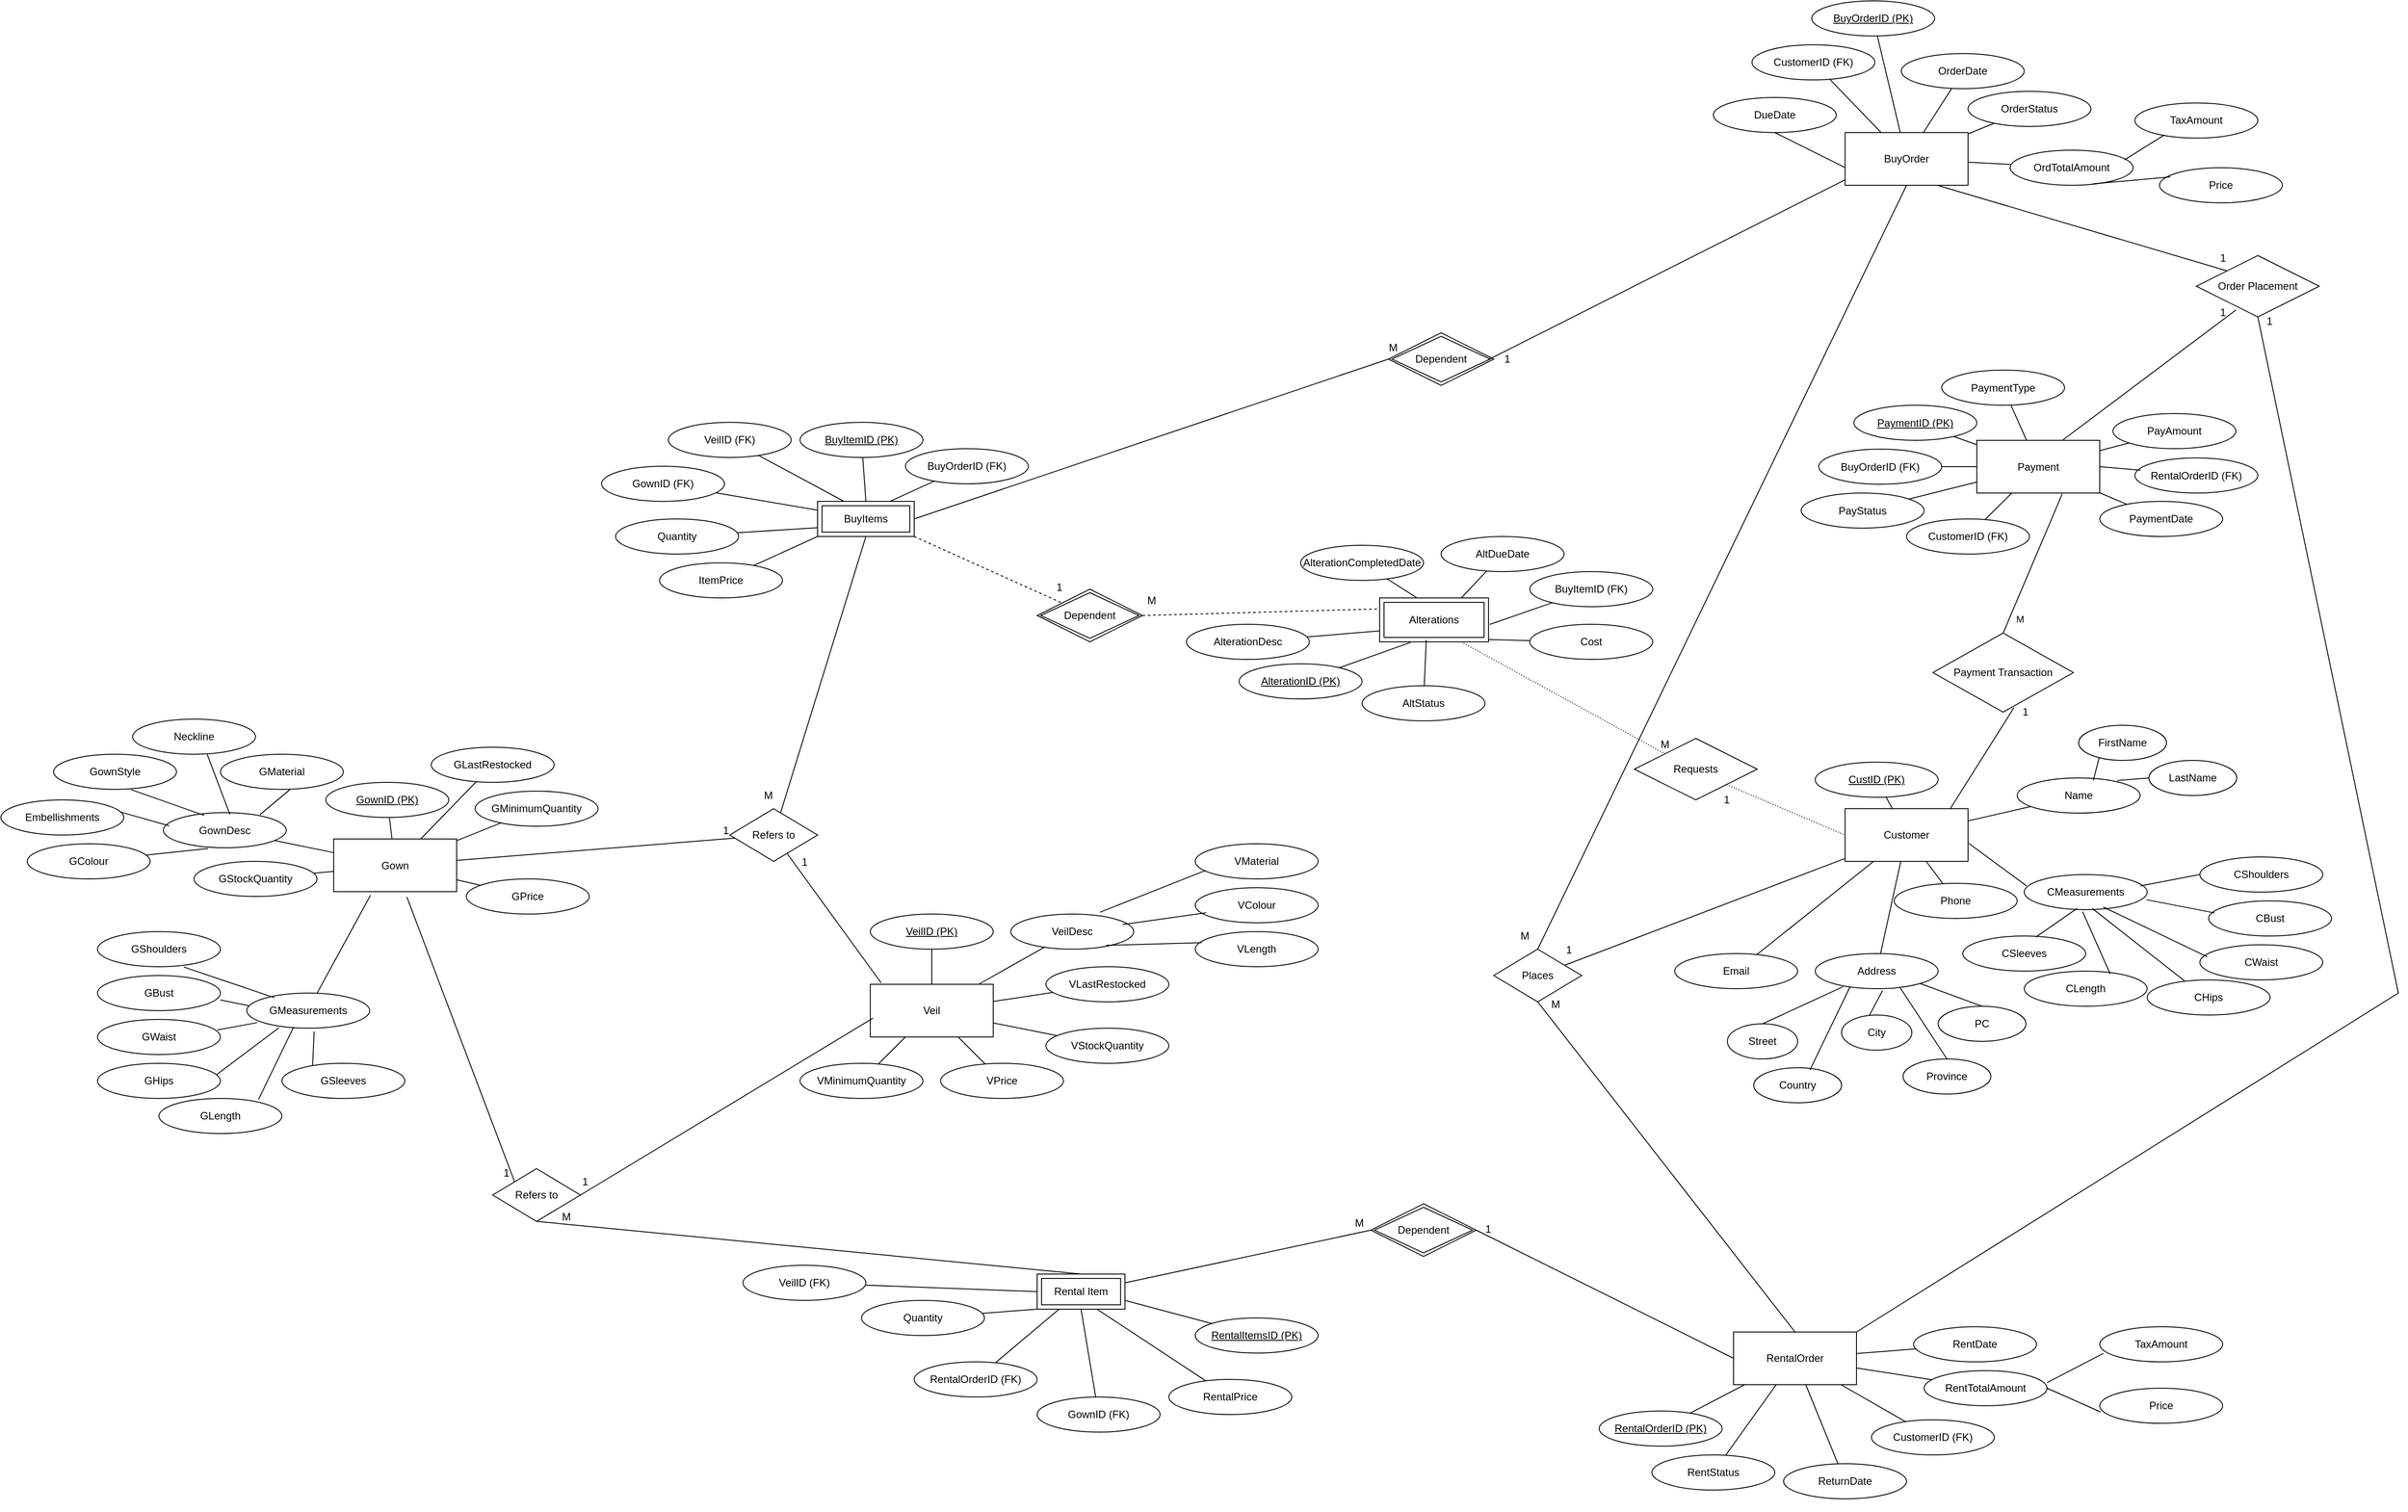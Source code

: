 <?xml version="1.0" encoding="UTF-8"?>
<mxfile version="24.7.14">
  <diagram name="ER diagram" id="uNV3vGrfb1KOj3S3DHaS">
    <mxGraphModel dx="3554" dy="3272" grid="1" gridSize="10" guides="1" tooltips="1" connect="1" arrows="1" fold="1" page="1" pageScale="1" pageWidth="1169" pageHeight="827" background="#FFFFFF" math="0" shadow="0">
      <root>
        <mxCell id="0" />
        <mxCell id="1" parent="0" />
        <mxCell id="H5fAoiplwS4sNyxAcLNl-136" value="Places" style="rhombus;whiteSpace=wrap;html=1;" parent="1" vertex="1">
          <mxGeometry x="1440" y="-320" width="100" height="60" as="geometry" />
        </mxCell>
        <mxCell id="H5fAoiplwS4sNyxAcLNl-137" style="endArrow=none;orthogonal=0;" parent="1" source="H5fAoiplwS4sNyxAcLNl-39" target="H5fAoiplwS4sNyxAcLNl-136" edge="1">
          <mxGeometry relative="1" as="geometry" />
        </mxCell>
        <mxCell id="H5fAoiplwS4sNyxAcLNl-145" value="Refers to" style="rhombus;whiteSpace=wrap;html=1;container=1;" parent="1" vertex="1">
          <mxGeometry x="570" y="-480" width="100" height="60" as="geometry">
            <mxRectangle x="570" y="-480" width="90" height="30" as="alternateBounds" />
          </mxGeometry>
        </mxCell>
        <mxCell id="H5fAoiplwS4sNyxAcLNl-146" style="endArrow=none;orthogonal=0;exitX=0.5;exitY=1;exitDx=0;exitDy=0;" parent="1" source="n5TyQMX9XOetwYY_sjXj-22" target="H5fAoiplwS4sNyxAcLNl-145" edge="1">
          <mxGeometry relative="1" as="geometry">
            <mxPoint x="692.195" y="-630" as="sourcePoint" />
          </mxGeometry>
        </mxCell>
        <mxCell id="H5fAoiplwS4sNyxAcLNl-147" style="endArrow=none;orthogonal=0;entryX=0.089;entryY=-0.025;entryDx=0;entryDy=0;entryPerimeter=0;" parent="1" source="H5fAoiplwS4sNyxAcLNl-145" target="H5fAoiplwS4sNyxAcLNl-1" edge="1">
          <mxGeometry relative="1" as="geometry" />
        </mxCell>
        <mxCell id="H5fAoiplwS4sNyxAcLNl-148" style="endArrow=none;orthogonal=0;" parent="1" source="H5fAoiplwS4sNyxAcLNl-145" target="H5fAoiplwS4sNyxAcLNl-20" edge="1">
          <mxGeometry relative="1" as="geometry" />
        </mxCell>
        <mxCell id="lYqupv6SbYEkAyYhiwdL-2" value="" style="group" parent="1" connectable="0" vertex="1">
          <mxGeometry x="-100" y="-600" width="570" height="330" as="geometry" />
        </mxCell>
        <mxCell id="lYqupv6SbYEkAyYhiwdL-1" value="" style="group" parent="lYqupv6SbYEkAyYhiwdL-2" connectable="0" vertex="1">
          <mxGeometry x="15" y="-5.5" width="555" height="295.5" as="geometry" />
        </mxCell>
        <mxCell id="lYqupv6SbYEkAyYhiwdL-97" value="" style="group" parent="lYqupv6SbYEkAyYhiwdL-1" connectable="0" vertex="1">
          <mxGeometry x="-25" y="23.5" width="530" height="222" as="geometry" />
        </mxCell>
        <mxCell id="H5fAoiplwS4sNyxAcLNl-20" value="Gown" style="rounded=0;whiteSpace=wrap;html=1;shape=rectangle" parent="lYqupv6SbYEkAyYhiwdL-97" vertex="1">
          <mxGeometry x="229" y="136.5" width="140" height="60" as="geometry" />
        </mxCell>
        <mxCell id="H5fAoiplwS4sNyxAcLNl-24" value="GStockQuantity" style="ellipse;whiteSpace=wrap;html=1;" parent="lYqupv6SbYEkAyYhiwdL-97" vertex="1">
          <mxGeometry x="70" y="162" width="140" height="40" as="geometry" />
        </mxCell>
        <mxCell id="H5fAoiplwS4sNyxAcLNl-28" value="GLastRestocked" style="ellipse;whiteSpace=wrap;html=1;" parent="lYqupv6SbYEkAyYhiwdL-97" vertex="1">
          <mxGeometry x="340" y="32" width="140" height="40" as="geometry" />
        </mxCell>
        <mxCell id="H5fAoiplwS4sNyxAcLNl-29" value="GMinimumQuantity" style="ellipse;whiteSpace=wrap;html=1;" parent="lYqupv6SbYEkAyYhiwdL-97" vertex="1">
          <mxGeometry x="390" y="82" width="140" height="40" as="geometry" />
        </mxCell>
        <mxCell id="H5fAoiplwS4sNyxAcLNl-33" style="endArrow=none;orthogonal=0;" parent="lYqupv6SbYEkAyYhiwdL-97" source="H5fAoiplwS4sNyxAcLNl-20" target="H5fAoiplwS4sNyxAcLNl-24" edge="1">
          <mxGeometry relative="1" as="geometry" />
        </mxCell>
        <mxCell id="H5fAoiplwS4sNyxAcLNl-35" style="endArrow=none;orthogonal=0;" parent="lYqupv6SbYEkAyYhiwdL-97" source="H5fAoiplwS4sNyxAcLNl-20" target="H5fAoiplwS4sNyxAcLNl-26" edge="1">
          <mxGeometry relative="1" as="geometry" />
        </mxCell>
        <mxCell id="H5fAoiplwS4sNyxAcLNl-37" style="endArrow=none;orthogonal=0;" parent="lYqupv6SbYEkAyYhiwdL-97" source="H5fAoiplwS4sNyxAcLNl-20" target="H5fAoiplwS4sNyxAcLNl-28" edge="1">
          <mxGeometry relative="1" as="geometry" />
        </mxCell>
        <mxCell id="H5fAoiplwS4sNyxAcLNl-38" style="endArrow=none;orthogonal=0;" parent="lYqupv6SbYEkAyYhiwdL-97" source="H5fAoiplwS4sNyxAcLNl-20" target="H5fAoiplwS4sNyxAcLNl-29" edge="1">
          <mxGeometry relative="1" as="geometry" />
        </mxCell>
        <mxCell id="lYqupv6SbYEkAyYhiwdL-98" value="" style="group" parent="lYqupv6SbYEkAyYhiwdL-97" connectable="0" vertex="1">
          <mxGeometry width="250" height="146.5" as="geometry" />
        </mxCell>
        <mxCell id="3h6ABpNwu0_EmY0haC22-9" value="" style="group" vertex="1" connectable="0" parent="lYqupv6SbYEkAyYhiwdL-98">
          <mxGeometry x="-90" width="330" height="146.5" as="geometry" />
        </mxCell>
        <mxCell id="H5fAoiplwS4sNyxAcLNl-26" value="GownDesc" style="ellipse;whiteSpace=wrap;html=1;" parent="3h6ABpNwu0_EmY0haC22-9" vertex="1">
          <mxGeometry x="125" y="106.5" width="140" height="40" as="geometry" />
        </mxCell>
        <mxCell id="lYqupv6SbYEkAyYhiwdL-45" value="GMaterial" style="ellipse;whiteSpace=wrap;html=1;" parent="3h6ABpNwu0_EmY0haC22-9" vertex="1">
          <mxGeometry x="190" y="40" width="140" height="40" as="geometry" />
        </mxCell>
        <mxCell id="lYqupv6SbYEkAyYhiwdL-44" value="Neckline" style="ellipse;whiteSpace=wrap;html=1;" parent="3h6ABpNwu0_EmY0haC22-9" vertex="1">
          <mxGeometry x="90" width="140" height="40" as="geometry" />
        </mxCell>
        <mxCell id="lYqupv6SbYEkAyYhiwdL-43" value="GownStyle" style="ellipse;whiteSpace=wrap;html=1;" parent="3h6ABpNwu0_EmY0haC22-9" vertex="1">
          <mxGeometry y="40" width="140" height="40" as="geometry" />
        </mxCell>
        <mxCell id="lYqupv6SbYEkAyYhiwdL-48" style="endArrow=none;orthogonal=0;exitX=0.565;exitY=1.008;exitDx=0;exitDy=0;exitPerimeter=0;entryX=0.786;entryY=0.058;entryDx=0;entryDy=0;entryPerimeter=0;" parent="3h6ABpNwu0_EmY0haC22-9" source="lYqupv6SbYEkAyYhiwdL-45" target="H5fAoiplwS4sNyxAcLNl-26" edge="1">
          <mxGeometry relative="1" as="geometry">
            <mxPoint x="350" y="212" as="sourcePoint" />
            <mxPoint x="271.181" y="282.938" as="targetPoint" />
          </mxGeometry>
        </mxCell>
        <mxCell id="lYqupv6SbYEkAyYhiwdL-46" style="endArrow=none;orthogonal=0;exitX=0.607;exitY=1.008;exitDx=0;exitDy=0;exitPerimeter=0;entryX=0.542;entryY=0.058;entryDx=0;entryDy=0;entryPerimeter=0;" parent="3h6ABpNwu0_EmY0haC22-9" source="lYqupv6SbYEkAyYhiwdL-44" target="H5fAoiplwS4sNyxAcLNl-26" edge="1">
          <mxGeometry relative="1" as="geometry">
            <mxPoint x="304" y="-45.08" as="sourcePoint" />
            <mxPoint x="244.56" y="-24.504" as="targetPoint" />
          </mxGeometry>
        </mxCell>
        <mxCell id="lYqupv6SbYEkAyYhiwdL-47" style="endArrow=none;orthogonal=0;entryX=0.631;entryY=1.008;entryDx=0;entryDy=0;entryPerimeter=0;exitX=0.333;exitY=0.079;exitDx=0;exitDy=0;exitPerimeter=0;" parent="3h6ABpNwu0_EmY0haC22-9" source="H5fAoiplwS4sNyxAcLNl-26" target="lYqupv6SbYEkAyYhiwdL-43" edge="1">
          <mxGeometry relative="1" as="geometry">
            <mxPoint x="340" y="207.5" as="sourcePoint" />
            <mxPoint x="261.181" y="278.438" as="targetPoint" />
          </mxGeometry>
        </mxCell>
        <mxCell id="H5fAoiplwS4sNyxAcLNl-23" value="GPrice" style="ellipse;whiteSpace=wrap;html=1;" parent="lYqupv6SbYEkAyYhiwdL-97" vertex="1">
          <mxGeometry x="380" y="182" width="140" height="40" as="geometry" />
        </mxCell>
        <mxCell id="H5fAoiplwS4sNyxAcLNl-32" style="endArrow=none;orthogonal=0;" parent="lYqupv6SbYEkAyYhiwdL-97" source="H5fAoiplwS4sNyxAcLNl-20" target="H5fAoiplwS4sNyxAcLNl-23" edge="1">
          <mxGeometry relative="1" as="geometry" />
        </mxCell>
        <mxCell id="H5fAoiplwS4sNyxAcLNl-21" value="&lt;u&gt;GownID (PK)&lt;/u&gt;" style="ellipse;whiteSpace=wrap;html=1;" parent="lYqupv6SbYEkAyYhiwdL-97" vertex="1">
          <mxGeometry x="220" y="72" width="140" height="40" as="geometry" />
        </mxCell>
        <mxCell id="H5fAoiplwS4sNyxAcLNl-30" style="endArrow=none;orthogonal=0;" parent="lYqupv6SbYEkAyYhiwdL-97" source="H5fAoiplwS4sNyxAcLNl-20" target="H5fAoiplwS4sNyxAcLNl-21" edge="1">
          <mxGeometry relative="1" as="geometry" />
        </mxCell>
        <mxCell id="lYqupv6SbYEkAyYhiwdL-5" value="" style="group" connectable="0" vertex="1" parent="1">
          <mxGeometry x="450" y="-490" width="430" height="500" as="geometry" />
        </mxCell>
        <mxCell id="lYqupv6SbYEkAyYhiwdL-96" value="" style="group" connectable="0" vertex="1" parent="lYqupv6SbYEkAyYhiwdL-5">
          <mxGeometry x="180" y="130" width="270" height="230" as="geometry" />
        </mxCell>
        <mxCell id="H5fAoiplwS4sNyxAcLNl-1" value="Veil" style="rounded=0;whiteSpace=wrap;html=1;shape=rectangle" vertex="1" parent="lYqupv6SbYEkAyYhiwdL-96">
          <mxGeometry x="100" y="80" width="140" height="60" as="geometry" />
        </mxCell>
        <mxCell id="H5fAoiplwS4sNyxAcLNl-11" style="endArrow=none;orthogonal=0;" edge="1" parent="lYqupv6SbYEkAyYhiwdL-96" source="H5fAoiplwS4sNyxAcLNl-1" target="H5fAoiplwS4sNyxAcLNl-2">
          <mxGeometry relative="1" as="geometry" />
        </mxCell>
        <mxCell id="H5fAoiplwS4sNyxAcLNl-19" style="endArrow=none;orthogonal=0;" edge="1" parent="lYqupv6SbYEkAyYhiwdL-96" source="H5fAoiplwS4sNyxAcLNl-1" target="H5fAoiplwS4sNyxAcLNl-10">
          <mxGeometry relative="1" as="geometry" />
        </mxCell>
        <mxCell id="H5fAoiplwS4sNyxAcLNl-2" value="&lt;u&gt;VeilID (PK)&lt;/u&gt;" style="ellipse;whiteSpace=wrap;html=1;" vertex="1" parent="lYqupv6SbYEkAyYhiwdL-96">
          <mxGeometry x="100" width="140" height="40" as="geometry" />
        </mxCell>
        <mxCell id="H5fAoiplwS4sNyxAcLNl-10" value="VMinimumQuantity" style="ellipse;whiteSpace=wrap;html=1;" vertex="1" parent="lYqupv6SbYEkAyYhiwdL-96">
          <mxGeometry x="20" y="170" width="140" height="40" as="geometry" />
        </mxCell>
        <mxCell id="3h6ABpNwu0_EmY0haC22-36" value="" style="resizable=0;html=1;whiteSpace=wrap;align=right;verticalAlign=bottom;" connectable="0" vertex="1" parent="lYqupv6SbYEkAyYhiwdL-96">
          <mxGeometry x="220.001" y="115.005" as="geometry">
            <mxPoint x="-120" y="-37" as="offset" />
          </mxGeometry>
        </mxCell>
        <mxCell id="H5fAoiplwS4sNyxAcLNl-182" value="1" style="text;whiteSpace=wrap;html=1;" parent="lYqupv6SbYEkAyYhiwdL-5" vertex="1">
          <mxGeometry x="200" y="57" width="131" height="40" as="geometry" />
        </mxCell>
        <mxCell id="H5fAoiplwS4sNyxAcLNl-183" value="M" style="resizable=0;html=1;whiteSpace=wrap;align=right;verticalAlign=bottom;" parent="lYqupv6SbYEkAyYhiwdL-5" connectable="0" vertex="1">
          <mxGeometry x="290.001" y="40.005" as="geometry">
            <mxPoint x="-120" y="-37" as="offset" />
          </mxGeometry>
        </mxCell>
        <mxCell id="lYqupv6SbYEkAyYhiwdL-6" value="" style="group" parent="1" vertex="1" connectable="0">
          <mxGeometry x="370" y="-940" width="590" height="240" as="geometry" />
        </mxCell>
        <mxCell id="lYqupv6SbYEkAyYhiwdL-89" value="" style="group" parent="lYqupv6SbYEkAyYhiwdL-6" connectable="0" vertex="1">
          <mxGeometry x="54" y="20" width="486" height="200" as="geometry" />
        </mxCell>
        <mxCell id="H5fAoiplwS4sNyxAcLNl-81" value="&lt;u&gt;BuyItemID (PK)&lt;/u&gt;" style="ellipse;whiteSpace=wrap;html=1;" parent="lYqupv6SbYEkAyYhiwdL-89" vertex="1">
          <mxGeometry x="226" width="140" height="40" as="geometry" />
        </mxCell>
        <mxCell id="H5fAoiplwS4sNyxAcLNl-82" value="BuyOrderID (FK)" style="ellipse;whiteSpace=wrap;html=1;" parent="lYqupv6SbYEkAyYhiwdL-89" vertex="1">
          <mxGeometry x="346" y="30" width="140" height="40" as="geometry" />
        </mxCell>
        <mxCell id="H5fAoiplwS4sNyxAcLNl-83" value="VeilID (FK)" style="ellipse;whiteSpace=wrap;html=1;" parent="lYqupv6SbYEkAyYhiwdL-89" vertex="1">
          <mxGeometry x="76" width="140" height="40" as="geometry" />
        </mxCell>
        <mxCell id="H5fAoiplwS4sNyxAcLNl-84" value="GownID (FK)" style="ellipse;whiteSpace=wrap;html=1;" parent="lYqupv6SbYEkAyYhiwdL-89" vertex="1">
          <mxGeometry y="50" width="140" height="40" as="geometry" />
        </mxCell>
        <mxCell id="H5fAoiplwS4sNyxAcLNl-85" value="Quantity" style="ellipse;whiteSpace=wrap;html=1;" parent="lYqupv6SbYEkAyYhiwdL-89" vertex="1">
          <mxGeometry x="16" y="110" width="140" height="40" as="geometry" />
        </mxCell>
        <mxCell id="H5fAoiplwS4sNyxAcLNl-86" value="ItemPrice" style="ellipse;whiteSpace=wrap;html=1;" parent="lYqupv6SbYEkAyYhiwdL-89" vertex="1">
          <mxGeometry x="66" y="160" width="140" height="40" as="geometry" />
        </mxCell>
        <mxCell id="H5fAoiplwS4sNyxAcLNl-87" style="endArrow=none;orthogonal=0;exitX=0.5;exitY=0;exitDx=0;exitDy=0;" parent="lYqupv6SbYEkAyYhiwdL-89" source="n5TyQMX9XOetwYY_sjXj-22" target="H5fAoiplwS4sNyxAcLNl-81" edge="1">
          <mxGeometry relative="1" as="geometry">
            <mxPoint x="303.273" y="80" as="sourcePoint" />
          </mxGeometry>
        </mxCell>
        <mxCell id="H5fAoiplwS4sNyxAcLNl-88" style="endArrow=none;orthogonal=0;exitX=0.75;exitY=0;exitDx=0;exitDy=0;" parent="lYqupv6SbYEkAyYhiwdL-89" source="n5TyQMX9XOetwYY_sjXj-22" target="H5fAoiplwS4sNyxAcLNl-82" edge="1">
          <mxGeometry relative="1" as="geometry">
            <mxPoint x="358.655" y="80" as="sourcePoint" />
          </mxGeometry>
        </mxCell>
        <mxCell id="H5fAoiplwS4sNyxAcLNl-89" style="endArrow=none;orthogonal=0;" parent="lYqupv6SbYEkAyYhiwdL-89" target="H5fAoiplwS4sNyxAcLNl-83" edge="1">
          <mxGeometry relative="1" as="geometry">
            <mxPoint x="276" y="90" as="sourcePoint" />
          </mxGeometry>
        </mxCell>
        <mxCell id="H5fAoiplwS4sNyxAcLNl-90" style="endArrow=none;orthogonal=0;exitX=0;exitY=0.25;exitDx=0;exitDy=0;" parent="lYqupv6SbYEkAyYhiwdL-89" source="n5TyQMX9XOetwYY_sjXj-22" target="H5fAoiplwS4sNyxAcLNl-84" edge="1">
          <mxGeometry relative="1" as="geometry">
            <mxPoint x="236.0" y="97.931" as="sourcePoint" />
          </mxGeometry>
        </mxCell>
        <mxCell id="H5fAoiplwS4sNyxAcLNl-91" style="endArrow=none;orthogonal=0;exitX=0;exitY=0.75;exitDx=0;exitDy=0;" parent="lYqupv6SbYEkAyYhiwdL-89" source="n5TyQMX9XOetwYY_sjXj-22" target="H5fAoiplwS4sNyxAcLNl-85" edge="1">
          <mxGeometry relative="1" as="geometry">
            <mxPoint x="236.0" y="115" as="sourcePoint" />
          </mxGeometry>
        </mxCell>
        <mxCell id="H5fAoiplwS4sNyxAcLNl-92" style="endArrow=none;orthogonal=0;exitX=0;exitY=1;exitDx=0;exitDy=0;" parent="lYqupv6SbYEkAyYhiwdL-89" source="n5TyQMX9XOetwYY_sjXj-22" target="H5fAoiplwS4sNyxAcLNl-86" edge="1">
          <mxGeometry relative="1" as="geometry">
            <mxPoint x="236.0" y="135.285" as="sourcePoint" />
          </mxGeometry>
        </mxCell>
        <mxCell id="n5TyQMX9XOetwYY_sjXj-22" value="BuyItems" style="shape=ext;margin=3;double=1;whiteSpace=wrap;html=1;align=center;" parent="lYqupv6SbYEkAyYhiwdL-89" vertex="1">
          <mxGeometry x="246" y="90" width="110" height="40" as="geometry" />
        </mxCell>
        <mxCell id="RIkNLaXN7SrAqKjC1bai-11" value="1" style="text;html=1;align=center;verticalAlign=middle;resizable=0;points=[];autosize=1;strokeColor=none;fillColor=none;" vertex="1" parent="lYqupv6SbYEkAyYhiwdL-6">
          <mxGeometry x="560" y="192.5" width="30" height="30" as="geometry" />
        </mxCell>
        <mxCell id="H5fAoiplwS4sNyxAcLNl-161" value="Dependent" style="shape=rhombus;double=1;perimeter=rhombusPerimeter;whiteSpace=wrap;html=1;align=center;" parent="1" vertex="1">
          <mxGeometry x="1300" y="-30" width="120" height="60" as="geometry" />
        </mxCell>
        <mxCell id="lYqupv6SbYEkAyYhiwdL-19" value="" style="group" parent="1" vertex="1" connectable="0">
          <mxGeometry x="1120" y="-1002" width="480" height="270" as="geometry" />
        </mxCell>
        <mxCell id="H5fAoiplwS4sNyxAcLNl-162" value="Dependent" style="shape=rhombus;double=1;perimeter=rhombusPerimeter;whiteSpace=wrap;html=1;align=center;" parent="lYqupv6SbYEkAyYhiwdL-19" vertex="1">
          <mxGeometry x="200" y="-20" width="120" height="60" as="geometry" />
        </mxCell>
        <mxCell id="RIkNLaXN7SrAqKjC1bai-13" value="1" style="text;html=1;align=center;verticalAlign=middle;resizable=0;points=[];autosize=1;strokeColor=none;fillColor=none;" vertex="1" parent="lYqupv6SbYEkAyYhiwdL-19">
          <mxGeometry x="320" y="-5" width="30" height="30" as="geometry" />
        </mxCell>
        <mxCell id="n5TyQMX9XOetwYY_sjXj-14" value="" style="endArrow=none;html=1;rounded=0;exitX=0.5;exitY=1;exitDx=0;exitDy=0;entryX=0.5;entryY=0;entryDx=0;entryDy=0;" parent="1" source="H5fAoiplwS4sNyxAcLNl-52" target="H5fAoiplwS4sNyxAcLNl-136" edge="1">
          <mxGeometry relative="1" as="geometry">
            <mxPoint x="930" y="-230" as="sourcePoint" />
            <mxPoint x="1090" y="-230" as="targetPoint" />
          </mxGeometry>
        </mxCell>
        <mxCell id="n5TyQMX9XOetwYY_sjXj-16" value="1" style="resizable=0;html=1;whiteSpace=wrap;align=right;verticalAlign=bottom;" parent="n5TyQMX9XOetwYY_sjXj-14" connectable="0" vertex="1">
          <mxGeometry x="1" relative="1" as="geometry">
            <mxPoint x="40" y="10" as="offset" />
          </mxGeometry>
        </mxCell>
        <mxCell id="H5fAoiplwS4sNyxAcLNl-165" value="" style="endArrow=none;html=1;rounded=0;entryX=0;entryY=0.5;entryDx=0;entryDy=0;exitX=1;exitY=0.5;exitDx=0;exitDy=0;" parent="1" source="n5TyQMX9XOetwYY_sjXj-22" target="H5fAoiplwS4sNyxAcLNl-162" edge="1">
          <mxGeometry relative="1" as="geometry">
            <mxPoint x="790" y="-650" as="sourcePoint" />
            <mxPoint x="950" y="-650" as="targetPoint" />
          </mxGeometry>
        </mxCell>
        <mxCell id="n5TyQMX9XOetwYY_sjXj-27" value="1" style="resizable=0;html=1;whiteSpace=wrap;align=right;verticalAlign=bottom;" parent="1" connectable="0" vertex="1">
          <mxGeometry x="690.001" y="-409.995" as="geometry">
            <mxPoint x="-120" y="-37" as="offset" />
          </mxGeometry>
        </mxCell>
        <mxCell id="H5fAoiplwS4sNyxAcLNl-177" value="" style="endArrow=none;html=1;rounded=0;exitX=1;exitY=0.25;exitDx=0;exitDy=0;entryX=0;entryY=0.5;entryDx=0;entryDy=0;" parent="1" source="H5fAoiplwS4sNyxAcLNl-160" target="H5fAoiplwS4sNyxAcLNl-161" edge="1">
          <mxGeometry relative="1" as="geometry">
            <mxPoint x="470" y="320" as="sourcePoint" />
            <mxPoint x="630" y="320" as="targetPoint" />
          </mxGeometry>
        </mxCell>
        <mxCell id="H5fAoiplwS4sNyxAcLNl-178" value="M" style="resizable=0;html=1;whiteSpace=wrap;align=left;verticalAlign=bottom;" parent="H5fAoiplwS4sNyxAcLNl-177" connectable="0" vertex="1">
          <mxGeometry x="-1" relative="1" as="geometry">
            <mxPoint x="260" y="-60" as="offset" />
          </mxGeometry>
        </mxCell>
        <mxCell id="H5fAoiplwS4sNyxAcLNl-180" value="1" style="resizable=0;html=1;whiteSpace=wrap;align=right;verticalAlign=bottom;" parent="1" connectable="0" vertex="1">
          <mxGeometry x="1325.002" y="50.002" as="geometry">
            <mxPoint x="113" y="-43" as="offset" />
          </mxGeometry>
        </mxCell>
        <mxCell id="n5TyQMX9XOetwYY_sjXj-42" value="" style="endArrow=none;html=1;rounded=0;entryX=0.5;entryY=0;entryDx=0;entryDy=0;exitX=0.5;exitY=1;exitDx=0;exitDy=0;" parent="1" source="3h6ABpNwu0_EmY0haC22-26" target="H5fAoiplwS4sNyxAcLNl-160" edge="1">
          <mxGeometry relative="1" as="geometry">
            <mxPoint x="1030" y="50" as="sourcePoint" />
            <mxPoint x="1190" y="50" as="targetPoint" />
          </mxGeometry>
        </mxCell>
        <mxCell id="lYqupv6SbYEkAyYhiwdL-49" value="Embellishments" style="ellipse;whiteSpace=wrap;html=1;" parent="1" vertex="1">
          <mxGeometry x="-260" y="-490" width="140" height="40" as="geometry" />
        </mxCell>
        <mxCell id="lYqupv6SbYEkAyYhiwdL-51" value="GColour" style="ellipse;whiteSpace=wrap;html=1;" parent="1" vertex="1">
          <mxGeometry x="-230" y="-440" width="140" height="40" as="geometry" />
        </mxCell>
        <mxCell id="n5TyQMX9XOetwYY_sjXj-62" value="" style="endArrow=none;html=1;rounded=0;exitX=0.5;exitY=0;exitDx=0;exitDy=0;entryX=0.5;entryY=1;entryDx=0;entryDy=0;" parent="1" source="H5fAoiplwS4sNyxAcLNl-65" target="H5fAoiplwS4sNyxAcLNl-136" edge="1">
          <mxGeometry relative="1" as="geometry">
            <mxPoint x="1900" y="-90" as="sourcePoint" />
            <mxPoint x="2060" y="-90" as="targetPoint" />
            <Array as="points" />
          </mxGeometry>
        </mxCell>
        <mxCell id="n5TyQMX9XOetwYY_sjXj-64" value="" style="endArrow=none;html=1;rounded=0;entryX=0;entryY=0.5;entryDx=0;entryDy=0;exitX=1;exitY=0.5;exitDx=0;exitDy=0;" parent="1" source="H5fAoiplwS4sNyxAcLNl-161" target="H5fAoiplwS4sNyxAcLNl-65" edge="1">
          <mxGeometry relative="1" as="geometry">
            <mxPoint x="1530" y="200" as="sourcePoint" />
            <mxPoint x="1690" y="200" as="targetPoint" />
          </mxGeometry>
        </mxCell>
        <mxCell id="lYqupv6SbYEkAyYhiwdL-52" style="endArrow=none;orthogonal=0;exitX=0.048;exitY=0.375;exitDx=0;exitDy=0;exitPerimeter=0;entryX=0.97;entryY=0.342;entryDx=0;entryDy=0;entryPerimeter=0;" parent="1" source="H5fAoiplwS4sNyxAcLNl-26" target="lYqupv6SbYEkAyYhiwdL-49" edge="1">
          <mxGeometry relative="1" as="geometry">
            <mxPoint x="-18" y="-452" as="sourcePoint" />
            <mxPoint x="-120" y="-470" as="targetPoint" />
          </mxGeometry>
        </mxCell>
        <mxCell id="lYqupv6SbYEkAyYhiwdL-54" style="endArrow=none;orthogonal=0;entryX=0.964;entryY=0.321;entryDx=0;entryDy=0;entryPerimeter=0;exitX=0.363;exitY=1.021;exitDx=0;exitDy=0;exitPerimeter=0;" parent="1" source="H5fAoiplwS4sNyxAcLNl-26" target="lYqupv6SbYEkAyYhiwdL-51" edge="1">
          <mxGeometry relative="1" as="geometry">
            <mxPoint x="2" y="-432" as="sourcePoint" />
            <mxPoint x="-102" y="-470" as="targetPoint" />
          </mxGeometry>
        </mxCell>
        <mxCell id="lYqupv6SbYEkAyYhiwdL-111" style="endArrow=none;orthogonal=0;entryX=0.571;entryY=0.008;entryDx=0;entryDy=0;entryPerimeter=0;exitX=0.299;exitY=1.069;exitDx=0;exitDy=0;exitPerimeter=0;" parent="1" source="H5fAoiplwS4sNyxAcLNl-20" target="lYqupv6SbYEkAyYhiwdL-106" edge="1">
          <mxGeometry relative="1" as="geometry">
            <mxPoint x="117" y="-220" as="sourcePoint" />
            <mxPoint x="46" y="-167" as="targetPoint" />
          </mxGeometry>
        </mxCell>
        <mxCell id="lYqupv6SbYEkAyYhiwdL-114" value="" style="group" parent="1" connectable="0" vertex="1">
          <mxGeometry x="-150" y="-340" width="340" height="190" as="geometry" />
        </mxCell>
        <mxCell id="lYqupv6SbYEkAyYhiwdL-99" value="" style="group" parent="lYqupv6SbYEkAyYhiwdL-114" connectable="0" vertex="1">
          <mxGeometry width="140" height="190" as="geometry" />
        </mxCell>
        <mxCell id="lYqupv6SbYEkAyYhiwdL-112" value="" style="group" parent="lYqupv6SbYEkAyYhiwdL-99" connectable="0" vertex="1">
          <mxGeometry y="50" width="140" height="140" as="geometry" />
        </mxCell>
        <mxCell id="lYqupv6SbYEkAyYhiwdL-100" value="GBust" style="ellipse;whiteSpace=wrap;html=1;" parent="lYqupv6SbYEkAyYhiwdL-112" vertex="1">
          <mxGeometry width="140" height="40" as="geometry" />
        </mxCell>
        <mxCell id="lYqupv6SbYEkAyYhiwdL-101" value="GWaist" style="ellipse;whiteSpace=wrap;html=1;" parent="lYqupv6SbYEkAyYhiwdL-112" vertex="1">
          <mxGeometry y="50" width="140" height="40" as="geometry" />
        </mxCell>
        <mxCell id="lYqupv6SbYEkAyYhiwdL-103" value="GHips" style="ellipse;whiteSpace=wrap;html=1;" parent="lYqupv6SbYEkAyYhiwdL-112" vertex="1">
          <mxGeometry y="100" width="140" height="40" as="geometry" />
        </mxCell>
        <mxCell id="lYqupv6SbYEkAyYhiwdL-102" value="GShoulders" style="ellipse;whiteSpace=wrap;html=1;" parent="lYqupv6SbYEkAyYhiwdL-99" vertex="1">
          <mxGeometry width="140" height="40" as="geometry" />
        </mxCell>
        <mxCell id="lYqupv6SbYEkAyYhiwdL-106" value="GMeasurements" style="ellipse;whiteSpace=wrap;html=1;" parent="lYqupv6SbYEkAyYhiwdL-114" vertex="1">
          <mxGeometry x="170" y="70" width="140" height="40" as="geometry" />
        </mxCell>
        <mxCell id="lYqupv6SbYEkAyYhiwdL-108" style="endArrow=none;orthogonal=0;entryX=1;entryY=0.696;entryDx=0;entryDy=0;entryPerimeter=0;exitX=0.018;exitY=0.363;exitDx=0;exitDy=0;exitPerimeter=0;" parent="lYqupv6SbYEkAyYhiwdL-114" source="lYqupv6SbYEkAyYhiwdL-106" target="lYqupv6SbYEkAyYhiwdL-100" edge="1">
          <mxGeometry relative="1" as="geometry">
            <mxPoint x="212" y="85" as="sourcePoint" />
            <mxPoint x="147" y="38" as="targetPoint" />
          </mxGeometry>
        </mxCell>
        <mxCell id="lYqupv6SbYEkAyYhiwdL-109" style="endArrow=none;orthogonal=0;entryX=0.976;entryY=0.3;entryDx=0;entryDy=0;exitX=0.083;exitY=0.842;exitDx=0;exitDy=0;exitPerimeter=0;entryPerimeter=0;" parent="lYqupv6SbYEkAyYhiwdL-114" source="lYqupv6SbYEkAyYhiwdL-106" target="lYqupv6SbYEkAyYhiwdL-101" edge="1">
          <mxGeometry relative="1" as="geometry">
            <mxPoint x="183" y="95" as="sourcePoint" />
            <mxPoint x="150" y="88" as="targetPoint" />
          </mxGeometry>
        </mxCell>
        <mxCell id="lYqupv6SbYEkAyYhiwdL-110" style="endArrow=none;orthogonal=0;entryX=0.97;entryY=0.321;entryDx=0;entryDy=0;entryPerimeter=0;exitX=0.262;exitY=0.988;exitDx=0;exitDy=0;exitPerimeter=0;" parent="lYqupv6SbYEkAyYhiwdL-114" source="lYqupv6SbYEkAyYhiwdL-106" target="lYqupv6SbYEkAyYhiwdL-103" edge="1">
          <mxGeometry relative="1" as="geometry">
            <mxPoint x="193" y="105" as="sourcePoint" />
            <mxPoint x="160" y="98" as="targetPoint" />
          </mxGeometry>
        </mxCell>
        <mxCell id="lYqupv6SbYEkAyYhiwdL-115" value="GSleeves" style="ellipse;whiteSpace=wrap;html=1;" parent="lYqupv6SbYEkAyYhiwdL-114" vertex="1">
          <mxGeometry x="210" y="150" width="140" height="40" as="geometry" />
        </mxCell>
        <mxCell id="lYqupv6SbYEkAyYhiwdL-116" style="endArrow=none;orthogonal=0;entryX=0.25;entryY=0.05;entryDx=0;entryDy=0;entryPerimeter=0;exitX=0.548;exitY=1.092;exitDx=0;exitDy=0;exitPerimeter=0;" parent="lYqupv6SbYEkAyYhiwdL-114" source="lYqupv6SbYEkAyYhiwdL-106" target="lYqupv6SbYEkAyYhiwdL-115" edge="1">
          <mxGeometry relative="1" as="geometry">
            <mxPoint x="321" y="-11" as="sourcePoint" />
            <mxPoint x="262" y="98" as="targetPoint" />
          </mxGeometry>
        </mxCell>
        <mxCell id="lYqupv6SbYEkAyYhiwdL-107" style="endArrow=none;orthogonal=0;entryX=0.702;entryY=1.008;entryDx=0;entryDy=0;entryPerimeter=0;exitX=0.226;exitY=0.133;exitDx=0;exitDy=0;exitPerimeter=0;" parent="lYqupv6SbYEkAyYhiwdL-114" source="lYqupv6SbYEkAyYhiwdL-106" target="lYqupv6SbYEkAyYhiwdL-102" edge="1">
          <mxGeometry relative="1" as="geometry">
            <mxPoint x="-70" y="-10" as="sourcePoint" />
            <mxPoint x="-140" y="-4" as="targetPoint" />
          </mxGeometry>
        </mxCell>
        <mxCell id="lYqupv6SbYEkAyYhiwdL-117" value="GLength" style="ellipse;whiteSpace=wrap;html=1;" parent="1" vertex="1">
          <mxGeometry x="-80" y="-150" width="140" height="40" as="geometry" />
        </mxCell>
        <mxCell id="lYqupv6SbYEkAyYhiwdL-118" style="endArrow=none;orthogonal=0;entryX=0.81;entryY=0.029;entryDx=0;entryDy=0;entryPerimeter=0;exitX=0.381;exitY=0.967;exitDx=0;exitDy=0;exitPerimeter=0;" parent="1" source="lYqupv6SbYEkAyYhiwdL-106" target="lYqupv6SbYEkAyYhiwdL-117" edge="1">
          <mxGeometry relative="1" as="geometry">
            <mxPoint x="-59" y="-431" as="sourcePoint" />
            <mxPoint x="-129.16" y="-425.48" as="targetPoint" />
          </mxGeometry>
        </mxCell>
        <mxCell id="3h6ABpNwu0_EmY0haC22-1" value="" style="group" vertex="1" connectable="0" parent="1">
          <mxGeometry x="700" y="20" width="540" height="210" as="geometry" />
        </mxCell>
        <mxCell id="H5fAoiplwS4sNyxAcLNl-94" value="RentalItemsID (PK)" style="ellipse;whiteSpace=wrap;html=1;fontStyle=4;container=0;" parent="3h6ABpNwu0_EmY0haC22-1" vertex="1">
          <mxGeometry x="400" y="80" width="140" height="40" as="geometry" />
        </mxCell>
        <mxCell id="H5fAoiplwS4sNyxAcLNl-95" value="RentalOrderID (FK)" style="ellipse;whiteSpace=wrap;html=1;container=0;" parent="3h6ABpNwu0_EmY0haC22-1" vertex="1">
          <mxGeometry x="80" y="130" width="140" height="40" as="geometry" />
        </mxCell>
        <mxCell id="H5fAoiplwS4sNyxAcLNl-97" value="GownID (FK)" style="ellipse;whiteSpace=wrap;html=1;container=0;" parent="3h6ABpNwu0_EmY0haC22-1" vertex="1">
          <mxGeometry x="220" y="170" width="140" height="40" as="geometry" />
        </mxCell>
        <mxCell id="H5fAoiplwS4sNyxAcLNl-98" value="Quantity" style="ellipse;whiteSpace=wrap;html=1;container=0;" parent="3h6ABpNwu0_EmY0haC22-1" vertex="1">
          <mxGeometry x="20" y="60" width="140" height="40" as="geometry" />
        </mxCell>
        <mxCell id="H5fAoiplwS4sNyxAcLNl-99" value="RentalPrice" style="ellipse;whiteSpace=wrap;html=1;container=0;" parent="3h6ABpNwu0_EmY0haC22-1" vertex="1">
          <mxGeometry x="370" y="150" width="140" height="40" as="geometry" />
        </mxCell>
        <mxCell id="H5fAoiplwS4sNyxAcLNl-100" style="endArrow=none;orthogonal=0;exitX=1;exitY=0.75;exitDx=0;exitDy=0;" parent="3h6ABpNwu0_EmY0haC22-1" source="H5fAoiplwS4sNyxAcLNl-160" target="H5fAoiplwS4sNyxAcLNl-94" edge="1">
          <mxGeometry relative="1" as="geometry">
            <mxPoint x="333.0" y="80" as="sourcePoint" />
          </mxGeometry>
        </mxCell>
        <mxCell id="H5fAoiplwS4sNyxAcLNl-101" style="endArrow=none;orthogonal=0;exitX=0.25;exitY=1;exitDx=0;exitDy=0;" parent="3h6ABpNwu0_EmY0haC22-1" source="H5fAoiplwS4sNyxAcLNl-160" target="H5fAoiplwS4sNyxAcLNl-95" edge="1">
          <mxGeometry relative="1" as="geometry">
            <mxPoint x="234" y="80" as="sourcePoint" />
          </mxGeometry>
        </mxCell>
        <mxCell id="H5fAoiplwS4sNyxAcLNl-103" style="endArrow=none;orthogonal=0;exitX=0.5;exitY=1;exitDx=0;exitDy=0;" parent="3h6ABpNwu0_EmY0haC22-1" source="H5fAoiplwS4sNyxAcLNl-160" target="H5fAoiplwS4sNyxAcLNl-97" edge="1">
          <mxGeometry relative="1" as="geometry">
            <mxPoint x="274.286" y="80" as="sourcePoint" />
          </mxGeometry>
        </mxCell>
        <mxCell id="H5fAoiplwS4sNyxAcLNl-104" style="endArrow=none;orthogonal=0;exitX=0;exitY=1;exitDx=0;exitDy=0;" parent="3h6ABpNwu0_EmY0haC22-1" source="H5fAoiplwS4sNyxAcLNl-160" target="H5fAoiplwS4sNyxAcLNl-98" edge="1">
          <mxGeometry relative="1" as="geometry">
            <mxPoint x="200" y="61.667" as="sourcePoint" />
          </mxGeometry>
        </mxCell>
        <mxCell id="H5fAoiplwS4sNyxAcLNl-105" style="endArrow=none;orthogonal=0;exitX=0.65;exitY=0.947;exitDx=0;exitDy=0;exitPerimeter=0;" parent="3h6ABpNwu0_EmY0haC22-1" source="H5fAoiplwS4sNyxAcLNl-160" target="H5fAoiplwS4sNyxAcLNl-99" edge="1">
          <mxGeometry relative="1" as="geometry">
            <mxPoint x="300" y="80" as="sourcePoint" />
          </mxGeometry>
        </mxCell>
        <mxCell id="H5fAoiplwS4sNyxAcLNl-160" value="Rental Item" style="shape=ext;margin=3;double=1;whiteSpace=wrap;html=1;align=center;container=0;" parent="3h6ABpNwu0_EmY0haC22-1" vertex="1">
          <mxGeometry x="220" y="30" width="100" height="40" as="geometry" />
        </mxCell>
        <mxCell id="3h6ABpNwu0_EmY0haC22-2" value="" style="group" vertex="1" connectable="0" parent="1">
          <mxGeometry x="1780" y="-899.5" width="700" height="365" as="geometry" />
        </mxCell>
        <mxCell id="lYqupv6SbYEkAyYhiwdL-94" value="" style="group" parent="3h6ABpNwu0_EmY0haC22-2" connectable="0" vertex="1">
          <mxGeometry x="80" width="620" height="365" as="geometry" />
        </mxCell>
        <mxCell id="H5fAoiplwS4sNyxAcLNl-109" value="CustomerID (FK)" style="ellipse;whiteSpace=wrap;html=1;container=0;" parent="lYqupv6SbYEkAyYhiwdL-94" vertex="1">
          <mxGeometry x="50" y="89.5" width="140" height="40" as="geometry" />
        </mxCell>
        <mxCell id="H5fAoiplwS4sNyxAcLNl-116" style="endArrow=none;orthogonal=0;" parent="lYqupv6SbYEkAyYhiwdL-94" source="H5fAoiplwS4sNyxAcLNl-106" target="H5fAoiplwS4sNyxAcLNl-109" edge="1">
          <mxGeometry relative="1" as="geometry" />
        </mxCell>
        <mxCell id="H5fAoiplwS4sNyxAcLNl-106" value="Payment" style="rounded=0;whiteSpace=wrap;html=1;shape=rectangle;container=0;" parent="lYqupv6SbYEkAyYhiwdL-94" vertex="1">
          <mxGeometry x="130" width="140" height="60" as="geometry" />
        </mxCell>
        <mxCell id="H5fAoiplwS4sNyxAcLNl-118" style="endArrow=none;orthogonal=0;" parent="lYqupv6SbYEkAyYhiwdL-94" source="H5fAoiplwS4sNyxAcLNl-106" target="H5fAoiplwS4sNyxAcLNl-111" edge="1">
          <mxGeometry relative="1" as="geometry" />
        </mxCell>
        <mxCell id="H5fAoiplwS4sNyxAcLNl-111" value="PaymentDate" style="ellipse;whiteSpace=wrap;html=1;container=0;" parent="lYqupv6SbYEkAyYhiwdL-94" vertex="1">
          <mxGeometry x="270" y="69.5" width="140" height="40" as="geometry" />
        </mxCell>
        <mxCell id="RIkNLaXN7SrAqKjC1bai-21" value="RentalOrderID (FK)" style="ellipse;whiteSpace=wrap;html=1;container=0;" vertex="1" parent="lYqupv6SbYEkAyYhiwdL-94">
          <mxGeometry x="310" y="20" width="140" height="40" as="geometry" />
        </mxCell>
        <mxCell id="3h6ABpNwu0_EmY0haC22-54" style="endArrow=none;orthogonal=0;exitX=1;exitY=0.5;exitDx=0;exitDy=0;entryX=0.046;entryY=0.35;entryDx=0;entryDy=0;entryPerimeter=0;" edge="1" parent="lYqupv6SbYEkAyYhiwdL-94" source="H5fAoiplwS4sNyxAcLNl-106" target="RIkNLaXN7SrAqKjC1bai-21">
          <mxGeometry relative="1" as="geometry">
            <mxPoint x="280" y="32" as="sourcePoint" />
            <mxPoint x="315" y="28" as="targetPoint" />
          </mxGeometry>
        </mxCell>
        <mxCell id="3h6ABpNwu0_EmY0haC22-56" value="M" style="edgeLabel;html=1;align=center;verticalAlign=middle;resizable=0;points=[];" vertex="1" connectable="0" parent="3h6ABpNwu0_EmY0haC22-54">
          <mxGeometry x="0.392" y="-1" relative="1" as="geometry">
            <mxPoint x="-124" y="169" as="offset" />
          </mxGeometry>
        </mxCell>
        <mxCell id="H5fAoiplwS4sNyxAcLNl-108" value="BuyOrderID (FK)" style="ellipse;whiteSpace=wrap;html=1;container=0;" parent="lYqupv6SbYEkAyYhiwdL-94" vertex="1">
          <mxGeometry x="-50" y="10" width="140" height="40" as="geometry" />
        </mxCell>
        <mxCell id="H5fAoiplwS4sNyxAcLNl-115" style="endArrow=none;orthogonal=0;" parent="lYqupv6SbYEkAyYhiwdL-94" source="H5fAoiplwS4sNyxAcLNl-106" target="H5fAoiplwS4sNyxAcLNl-108" edge="1">
          <mxGeometry relative="1" as="geometry" />
        </mxCell>
        <mxCell id="H5fAoiplwS4sNyxAcLNl-176" value="" style="resizable=0;html=1;whiteSpace=wrap;align=right;verticalAlign=bottom;" parent="lYqupv6SbYEkAyYhiwdL-94" connectable="0" vertex="1">
          <mxGeometry x="400.001" y="290.005" as="geometry">
            <mxPoint x="-120" y="-37" as="offset" />
          </mxGeometry>
        </mxCell>
        <mxCell id="3h6ABpNwu0_EmY0haC22-21" value="" style="group" vertex="1" connectable="0" parent="lYqupv6SbYEkAyYhiwdL-94">
          <mxGeometry x="60" y="219.5" width="300.001" height="125" as="geometry" />
        </mxCell>
        <mxCell id="n5TyQMX9XOetwYY_sjXj-24" value="Payment Transaction" style="shape=rhombus;perimeter=rhombusPerimeter;whiteSpace=wrap;html=1;align=center;" parent="3h6ABpNwu0_EmY0haC22-21" vertex="1">
          <mxGeometry x="20" width="160" height="90" as="geometry" />
        </mxCell>
        <mxCell id="n5TyQMX9XOetwYY_sjXj-28" value="" style="resizable=0;html=1;whiteSpace=wrap;align=right;verticalAlign=bottom;" parent="3h6ABpNwu0_EmY0haC22-21" connectable="0" vertex="1">
          <mxGeometry x="180.001" y="75.005" as="geometry">
            <mxPoint x="-120" y="-37" as="offset" />
          </mxGeometry>
        </mxCell>
        <mxCell id="3h6ABpNwu0_EmY0haC22-57" value="1" style="text;html=1;align=center;verticalAlign=middle;resizable=0;points=[];autosize=1;strokeColor=none;fillColor=none;" vertex="1" parent="3h6ABpNwu0_EmY0haC22-21">
          <mxGeometry x="110" y="75" width="30" height="30" as="geometry" />
        </mxCell>
        <mxCell id="n5TyQMX9XOetwYY_sjXj-26" value="" style="endArrow=none;html=1;rounded=0;exitX=0.695;exitY=1.015;exitDx=0;exitDy=0;entryX=0.5;entryY=0;entryDx=0;entryDy=0;exitPerimeter=0;" parent="lYqupv6SbYEkAyYhiwdL-94" source="H5fAoiplwS4sNyxAcLNl-106" target="n5TyQMX9XOetwYY_sjXj-24" edge="1">
          <mxGeometry relative="1" as="geometry">
            <mxPoint x="-660" y="700" as="sourcePoint" />
            <mxPoint x="-500" y="700" as="targetPoint" />
          </mxGeometry>
        </mxCell>
        <mxCell id="H5fAoiplwS4sNyxAcLNl-113" value="PayStatus" style="ellipse;whiteSpace=wrap;html=1;container=0;" parent="lYqupv6SbYEkAyYhiwdL-94" vertex="1">
          <mxGeometry x="-70" y="60" width="140" height="40" as="geometry" />
        </mxCell>
        <mxCell id="H5fAoiplwS4sNyxAcLNl-120" style="endArrow=none;orthogonal=0;" parent="lYqupv6SbYEkAyYhiwdL-94" source="H5fAoiplwS4sNyxAcLNl-106" target="H5fAoiplwS4sNyxAcLNl-113" edge="1">
          <mxGeometry relative="1" as="geometry" />
        </mxCell>
        <mxCell id="3h6ABpNwu0_EmY0haC22-5" value="" style="group" vertex="1" connectable="0" parent="1">
          <mxGeometry x="1710" y="-580" width="710" height="410" as="geometry" />
        </mxCell>
        <mxCell id="H5fAoiplwS4sNyxAcLNl-43" value="Phone" style="ellipse;whiteSpace=wrap;html=1;container=0;" parent="3h6ABpNwu0_EmY0haC22-5" vertex="1">
          <mxGeometry x="186" y="185" width="140" height="40" as="geometry" />
        </mxCell>
        <mxCell id="H5fAoiplwS4sNyxAcLNl-49" style="endArrow=none;orthogonal=0;" parent="3h6ABpNwu0_EmY0haC22-5" source="H5fAoiplwS4sNyxAcLNl-39" target="H5fAoiplwS4sNyxAcLNl-43" edge="1">
          <mxGeometry relative="1" as="geometry" />
        </mxCell>
        <mxCell id="H5fAoiplwS4sNyxAcLNl-39" value="Customer" style="rounded=0;whiteSpace=wrap;html=1;shape=rectangle;container=0;" parent="3h6ABpNwu0_EmY0haC22-5" vertex="1">
          <mxGeometry x="130" y="100" width="140" height="60" as="geometry" />
        </mxCell>
        <mxCell id="H5fAoiplwS4sNyxAcLNl-47" style="endArrow=none;orthogonal=0;" parent="3h6ABpNwu0_EmY0haC22-5" source="H5fAoiplwS4sNyxAcLNl-39" target="H5fAoiplwS4sNyxAcLNl-41" edge="1">
          <mxGeometry relative="1" as="geometry" />
        </mxCell>
        <mxCell id="H5fAoiplwS4sNyxAcLNl-50" style="endArrow=none;orthogonal=0;" parent="3h6ABpNwu0_EmY0haC22-5" source="H5fAoiplwS4sNyxAcLNl-39" target="H5fAoiplwS4sNyxAcLNl-44" edge="1">
          <mxGeometry relative="1" as="geometry" />
        </mxCell>
        <mxCell id="lYqupv6SbYEkAyYhiwdL-71" style="endArrow=none;orthogonal=0;exitX=1.006;exitY=0.658;exitDx=0;exitDy=0;exitPerimeter=0;entryX=0.018;entryY=0.321;entryDx=0;entryDy=0;entryPerimeter=0;" parent="3h6ABpNwu0_EmY0haC22-5" source="H5fAoiplwS4sNyxAcLNl-39" target="lYqupv6SbYEkAyYhiwdL-70" edge="1">
          <mxGeometry relative="1" as="geometry">
            <mxPoint x="263" y="170" as="sourcePoint" />
            <mxPoint x="338" y="212" as="targetPoint" />
          </mxGeometry>
        </mxCell>
        <mxCell id="3h6ABpNwu0_EmY0haC22-8" value="" style="group" vertex="1" connectable="0" parent="3h6ABpNwu0_EmY0haC22-5">
          <mxGeometry x="264" y="155" width="420" height="180" as="geometry" />
        </mxCell>
        <mxCell id="3h6ABpNwu0_EmY0haC22-42" value="" style="group" vertex="1" connectable="0" parent="3h6ABpNwu0_EmY0haC22-8">
          <mxGeometry width="420" height="180" as="geometry" />
        </mxCell>
        <mxCell id="lYqupv6SbYEkAyYhiwdL-75" value="CHips" style="ellipse;whiteSpace=wrap;html=1;container=0;" parent="3h6ABpNwu0_EmY0haC22-42" vertex="1">
          <mxGeometry x="210" y="140" width="140" height="40" as="geometry" />
        </mxCell>
        <mxCell id="lYqupv6SbYEkAyYhiwdL-74" value="CShoulders" style="ellipse;whiteSpace=wrap;html=1;container=0;" parent="3h6ABpNwu0_EmY0haC22-42" vertex="1">
          <mxGeometry x="270" width="140" height="40" as="geometry" />
        </mxCell>
        <mxCell id="lYqupv6SbYEkAyYhiwdL-72" value="CBust" style="ellipse;whiteSpace=wrap;html=1;container=0;" parent="3h6ABpNwu0_EmY0haC22-42" vertex="1">
          <mxGeometry x="280" y="50" width="140" height="40" as="geometry" />
        </mxCell>
        <mxCell id="lYqupv6SbYEkAyYhiwdL-73" value="CWaist" style="ellipse;whiteSpace=wrap;html=1;container=0;" parent="3h6ABpNwu0_EmY0haC22-42" vertex="1">
          <mxGeometry x="270" y="100" width="140" height="40" as="geometry" />
        </mxCell>
        <mxCell id="lYqupv6SbYEkAyYhiwdL-70" value="CMeasurements" style="ellipse;whiteSpace=wrap;html=1;container=0;" parent="3h6ABpNwu0_EmY0haC22-42" vertex="1">
          <mxGeometry x="70" y="20" width="140" height="40" as="geometry" />
        </mxCell>
        <mxCell id="lYqupv6SbYEkAyYhiwdL-119" value="CSleeves" style="ellipse;whiteSpace=wrap;html=1;container=0;" parent="3h6ABpNwu0_EmY0haC22-42" vertex="1">
          <mxGeometry y="90" width="140" height="40" as="geometry" />
        </mxCell>
        <mxCell id="lYqupv6SbYEkAyYhiwdL-122" value="CLength" style="ellipse;whiteSpace=wrap;html=1;container=0;" parent="3h6ABpNwu0_EmY0haC22-42" vertex="1">
          <mxGeometry x="70" y="130" width="140" height="40" as="geometry" />
        </mxCell>
        <mxCell id="lYqupv6SbYEkAyYhiwdL-79" value="" style="endArrow=none;html=1;rounded=0;exitX=0.554;exitY=0.967;exitDx=0;exitDy=0;entryX=0.304;entryY=0.029;entryDx=0;entryDy=0;entryPerimeter=0;exitPerimeter=0;" parent="3h6ABpNwu0_EmY0haC22-42" source="lYqupv6SbYEkAyYhiwdL-70" target="lYqupv6SbYEkAyYhiwdL-75" edge="1">
          <mxGeometry relative="1" as="geometry">
            <mxPoint x="320" y="40" as="sourcePoint" />
            <mxPoint x="390" y="50" as="targetPoint" />
            <Array as="points" />
          </mxGeometry>
        </mxCell>
        <mxCell id="lYqupv6SbYEkAyYhiwdL-76" value="" style="endArrow=none;html=1;rounded=0;exitX=0.946;exitY=0.321;exitDx=0;exitDy=0;entryX=0;entryY=0.5;entryDx=0;entryDy=0;exitPerimeter=0;" parent="3h6ABpNwu0_EmY0haC22-42" source="lYqupv6SbYEkAyYhiwdL-70" target="lYqupv6SbYEkAyYhiwdL-74" edge="1">
          <mxGeometry relative="1" as="geometry">
            <mxPoint x="290" y="10" as="sourcePoint" />
            <mxPoint x="360" y="20" as="targetPoint" />
          </mxGeometry>
        </mxCell>
        <mxCell id="lYqupv6SbYEkAyYhiwdL-77" value="" style="endArrow=none;html=1;rounded=0;exitX=0.994;exitY=0.717;exitDx=0;exitDy=0;entryX=0.048;entryY=0.342;entryDx=0;entryDy=0;exitPerimeter=0;entryPerimeter=0;" parent="3h6ABpNwu0_EmY0haC22-42" source="lYqupv6SbYEkAyYhiwdL-70" target="lYqupv6SbYEkAyYhiwdL-72" edge="1">
          <mxGeometry relative="1" as="geometry">
            <mxPoint x="300" y="20" as="sourcePoint" />
            <mxPoint x="370" y="30" as="targetPoint" />
          </mxGeometry>
        </mxCell>
        <mxCell id="lYqupv6SbYEkAyYhiwdL-78" value="" style="endArrow=none;html=1;rounded=0;exitX=0.643;exitY=0.925;exitDx=0;exitDy=0;entryX=0.06;entryY=0.342;entryDx=0;entryDy=0;exitPerimeter=0;entryPerimeter=0;" parent="3h6ABpNwu0_EmY0haC22-42" source="lYqupv6SbYEkAyYhiwdL-70" target="lYqupv6SbYEkAyYhiwdL-73" edge="1">
          <mxGeometry relative="1" as="geometry">
            <mxPoint x="310" y="30" as="sourcePoint" />
            <mxPoint x="380" y="40" as="targetPoint" />
          </mxGeometry>
        </mxCell>
        <mxCell id="lYqupv6SbYEkAyYhiwdL-120" value="" style="endArrow=none;html=1;rounded=0;exitX=0.429;exitY=0.967;exitDx=0;exitDy=0;entryX=0.595;entryY=0.029;entryDx=0;entryDy=0;entryPerimeter=0;exitPerimeter=0;" parent="3h6ABpNwu0_EmY0haC22-42" source="lYqupv6SbYEkAyYhiwdL-70" target="lYqupv6SbYEkAyYhiwdL-119" edge="1">
          <mxGeometry relative="1" as="geometry">
            <mxPoint x="158" y="69" as="sourcePoint" />
            <mxPoint x="237" y="175" as="targetPoint" />
            <Array as="points" />
          </mxGeometry>
        </mxCell>
        <mxCell id="lYqupv6SbYEkAyYhiwdL-124" value="" style="endArrow=none;html=1;rounded=0;exitX=0.475;exitY=1.057;exitDx=0;exitDy=0;entryX=0.699;entryY=0.081;entryDx=0;entryDy=0;entryPerimeter=0;exitPerimeter=0;" parent="3h6ABpNwu0_EmY0haC22-42" source="lYqupv6SbYEkAyYhiwdL-70" target="lYqupv6SbYEkAyYhiwdL-122" edge="1">
          <mxGeometry relative="1" as="geometry">
            <mxPoint x="158" y="69" as="sourcePoint" />
            <mxPoint x="263" y="151" as="targetPoint" />
            <Array as="points" />
          </mxGeometry>
        </mxCell>
        <mxCell id="3h6ABpNwu0_EmY0haC22-17" value="" style="group" vertex="1" connectable="0" parent="3h6ABpNwu0_EmY0haC22-5">
          <mxGeometry x="326" y="5" width="250" height="100" as="geometry" />
        </mxCell>
        <mxCell id="n5TyQMX9XOetwYY_sjXj-45" value="LastName" style="ellipse;whiteSpace=wrap;html=1;align=center;container=0;" parent="3h6ABpNwu0_EmY0haC22-17" vertex="1">
          <mxGeometry x="150" y="40" width="100" height="40" as="geometry" />
        </mxCell>
        <mxCell id="H5fAoiplwS4sNyxAcLNl-41" value="Name" style="ellipse;whiteSpace=wrap;html=1;container=0;" parent="3h6ABpNwu0_EmY0haC22-17" vertex="1">
          <mxGeometry y="60" width="140" height="40" as="geometry" />
        </mxCell>
        <mxCell id="n5TyQMX9XOetwYY_sjXj-44" value="FirstName" style="ellipse;whiteSpace=wrap;html=1;align=center;container=0;" parent="3h6ABpNwu0_EmY0haC22-17" vertex="1">
          <mxGeometry x="70" width="100" height="40" as="geometry" />
        </mxCell>
        <mxCell id="n5TyQMX9XOetwYY_sjXj-68" value="" style="endArrow=none;html=1;rounded=0;exitX=0.815;exitY=0.071;exitDx=0;exitDy=0;entryX=0;entryY=0.5;entryDx=0;entryDy=0;exitPerimeter=0;" parent="3h6ABpNwu0_EmY0haC22-17" source="H5fAoiplwS4sNyxAcLNl-41" target="n5TyQMX9XOetwYY_sjXj-45" edge="1">
          <mxGeometry relative="1" as="geometry">
            <mxPoint x="140" y="249.09" as="sourcePoint" />
            <mxPoint x="300" y="249.09" as="targetPoint" />
          </mxGeometry>
        </mxCell>
        <mxCell id="n5TyQMX9XOetwYY_sjXj-46" value="" style="endArrow=none;html=1;rounded=0;exitX=0.619;exitY=0.071;exitDx=0;exitDy=0;entryX=0.233;entryY=0.925;entryDx=0;entryDy=0;exitPerimeter=0;entryPerimeter=0;" parent="3h6ABpNwu0_EmY0haC22-17" source="H5fAoiplwS4sNyxAcLNl-41" target="n5TyQMX9XOetwYY_sjXj-44" edge="1">
          <mxGeometry relative="1" as="geometry">
            <mxPoint x="110" y="130" as="sourcePoint" />
            <mxPoint x="270" y="130" as="targetPoint" />
          </mxGeometry>
        </mxCell>
        <mxCell id="3h6ABpNwu0_EmY0haC22-19" value="" style="group" vertex="1" connectable="0" parent="3h6ABpNwu0_EmY0haC22-5">
          <mxGeometry x="-4" y="265" width="340" height="170" as="geometry" />
        </mxCell>
        <mxCell id="n5TyQMX9XOetwYY_sjXj-50" value="Street" style="ellipse;whiteSpace=wrap;html=1;align=center;container=0;" parent="3h6ABpNwu0_EmY0haC22-19" vertex="1">
          <mxGeometry y="80" width="80" height="40" as="geometry" />
        </mxCell>
        <mxCell id="n5TyQMX9XOetwYY_sjXj-54" value="Province" style="ellipse;whiteSpace=wrap;html=1;align=center;container=0;" parent="3h6ABpNwu0_EmY0haC22-19" vertex="1">
          <mxGeometry x="200" y="120" width="100" height="40" as="geometry" />
        </mxCell>
        <mxCell id="n5TyQMX9XOetwYY_sjXj-55" value="Country" style="ellipse;whiteSpace=wrap;html=1;align=center;container=0;" parent="3h6ABpNwu0_EmY0haC22-19" vertex="1">
          <mxGeometry x="30" y="130" width="100" height="40" as="geometry" />
        </mxCell>
        <mxCell id="H5fAoiplwS4sNyxAcLNl-44" value="Address" style="ellipse;whiteSpace=wrap;html=1;container=0;" parent="3h6ABpNwu0_EmY0haC22-19" vertex="1">
          <mxGeometry x="100" width="140" height="40" as="geometry" />
        </mxCell>
        <mxCell id="n5TyQMX9XOetwYY_sjXj-52" value="City" style="ellipse;whiteSpace=wrap;html=1;align=center;container=0;" parent="3h6ABpNwu0_EmY0haC22-19" vertex="1">
          <mxGeometry x="130" y="70" width="80" height="40" as="geometry" />
        </mxCell>
        <mxCell id="n5TyQMX9XOetwYY_sjXj-53" value="PC" style="ellipse;whiteSpace=wrap;html=1;align=center;container=0;" parent="3h6ABpNwu0_EmY0haC22-19" vertex="1">
          <mxGeometry x="240" y="60" width="100" height="40" as="geometry" />
        </mxCell>
        <mxCell id="n5TyQMX9XOetwYY_sjXj-56" value="" style="endArrow=none;html=1;rounded=0;entryX=0.226;entryY=0.946;entryDx=0;entryDy=0;entryPerimeter=0;exitX=0.5;exitY=0;exitDx=0;exitDy=0;" parent="3h6ABpNwu0_EmY0haC22-19" source="n5TyQMX9XOetwYY_sjXj-50" target="H5fAoiplwS4sNyxAcLNl-44" edge="1">
          <mxGeometry relative="1" as="geometry">
            <mxPoint x="30" y="70" as="sourcePoint" />
            <mxPoint x="190" y="70" as="targetPoint" />
          </mxGeometry>
        </mxCell>
        <mxCell id="n5TyQMX9XOetwYY_sjXj-59" value="" style="endArrow=none;html=1;rounded=0;entryX=0.285;entryY=0.934;entryDx=0;entryDy=0;entryPerimeter=0;exitX=0.64;exitY=0.064;exitDx=0;exitDy=0;exitPerimeter=0;" parent="3h6ABpNwu0_EmY0haC22-19" source="n5TyQMX9XOetwYY_sjXj-55" target="H5fAoiplwS4sNyxAcLNl-44" edge="1">
          <mxGeometry relative="1" as="geometry">
            <mxPoint x="30" y="70" as="sourcePoint" />
            <mxPoint x="190" y="70" as="targetPoint" />
          </mxGeometry>
        </mxCell>
        <mxCell id="n5TyQMX9XOetwYY_sjXj-60" value="" style="endArrow=none;html=1;rounded=0;entryX=0.5;entryY=0;entryDx=0;entryDy=0;exitX=0.69;exitY=0.969;exitDx=0;exitDy=0;exitPerimeter=0;" parent="3h6ABpNwu0_EmY0haC22-19" source="H5fAoiplwS4sNyxAcLNl-44" target="n5TyQMX9XOetwYY_sjXj-54" edge="1">
          <mxGeometry relative="1" as="geometry">
            <mxPoint x="30" y="70" as="sourcePoint" />
            <mxPoint x="190" y="70" as="targetPoint" />
          </mxGeometry>
        </mxCell>
        <mxCell id="n5TyQMX9XOetwYY_sjXj-58" value="" style="endArrow=none;html=1;rounded=0;exitX=0.548;exitY=1.053;exitDx=0;exitDy=0;exitPerimeter=0;entryX=0.393;entryY=0.021;entryDx=0;entryDy=0;entryPerimeter=0;" parent="3h6ABpNwu0_EmY0haC22-19" source="H5fAoiplwS4sNyxAcLNl-44" target="n5TyQMX9XOetwYY_sjXj-52" edge="1">
          <mxGeometry relative="1" as="geometry">
            <mxPoint x="40" y="60" as="sourcePoint" />
            <mxPoint x="200" y="60" as="targetPoint" />
          </mxGeometry>
        </mxCell>
        <mxCell id="n5TyQMX9XOetwYY_sjXj-61" value="" style="endArrow=none;html=1;rounded=0;exitX=1;exitY=1;exitDx=0;exitDy=0;entryX=0.5;entryY=0;entryDx=0;entryDy=0;" parent="3h6ABpNwu0_EmY0haC22-19" source="H5fAoiplwS4sNyxAcLNl-44" target="n5TyQMX9XOetwYY_sjXj-53" edge="1">
          <mxGeometry relative="1" as="geometry">
            <mxPoint x="210" y="40" as="sourcePoint" />
            <mxPoint x="370" y="40" as="targetPoint" />
          </mxGeometry>
        </mxCell>
        <mxCell id="H5fAoiplwS4sNyxAcLNl-42" value="Email" style="ellipse;whiteSpace=wrap;html=1;container=0;" parent="3h6ABpNwu0_EmY0haC22-19" vertex="1">
          <mxGeometry x="-60" width="140" height="40" as="geometry" />
        </mxCell>
        <mxCell id="H5fAoiplwS4sNyxAcLNl-48" style="endArrow=none;orthogonal=0;" parent="3h6ABpNwu0_EmY0haC22-5" source="H5fAoiplwS4sNyxAcLNl-39" target="H5fAoiplwS4sNyxAcLNl-42" edge="1">
          <mxGeometry relative="1" as="geometry" />
        </mxCell>
        <mxCell id="H5fAoiplwS4sNyxAcLNl-40" value="&lt;u&gt;CustID (PK)&lt;/u&gt;" style="ellipse;whiteSpace=wrap;html=1;container=0;" parent="3h6ABpNwu0_EmY0haC22-5" vertex="1">
          <mxGeometry x="96" y="47" width="140" height="40" as="geometry" />
        </mxCell>
        <mxCell id="H5fAoiplwS4sNyxAcLNl-46" style="endArrow=none;orthogonal=0;" parent="3h6ABpNwu0_EmY0haC22-5" source="H5fAoiplwS4sNyxAcLNl-39" target="H5fAoiplwS4sNyxAcLNl-40" edge="1">
          <mxGeometry relative="1" as="geometry" />
        </mxCell>
        <mxCell id="3h6ABpNwu0_EmY0haC22-6" value="" style="endArrow=none;html=1;rounded=0;exitX=0.946;exitY=0.513;exitDx=0;exitDy=0;entryX=0.012;entryY=0.882;entryDx=0;entryDy=0;entryPerimeter=0;exitPerimeter=0;" edge="1" parent="1" source="H5fAoiplwS4sNyxAcLNl-162" target="H5fAoiplwS4sNyxAcLNl-52">
          <mxGeometry relative="1" as="geometry">
            <mxPoint x="1144" y="-645" as="sourcePoint" />
            <mxPoint x="1310" y="-821" as="targetPoint" />
          </mxGeometry>
        </mxCell>
        <mxCell id="3h6ABpNwu0_EmY0haC22-12" value="" style="group" vertex="1" connectable="0" parent="1">
          <mxGeometry x="1690" y="30" width="580" height="290" as="geometry" />
        </mxCell>
        <mxCell id="lYqupv6SbYEkAyYhiwdL-11" value="" style="group" parent="3h6ABpNwu0_EmY0haC22-12" connectable="0" vertex="1">
          <mxGeometry width="390" height="290" as="geometry" />
        </mxCell>
        <mxCell id="n5TyQMX9XOetwYY_sjXj-21" value="" style="resizable=0;html=1;whiteSpace=wrap;align=left;verticalAlign=bottom;" parent="lYqupv6SbYEkAyYhiwdL-11" connectable="0" vertex="1">
          <mxGeometry x="-260" y="-360" as="geometry">
            <mxPoint x="286" y="438" as="offset" />
          </mxGeometry>
        </mxCell>
        <mxCell id="3h6ABpNwu0_EmY0haC22-4" value="" style="group" vertex="1" connectable="0" parent="lYqupv6SbYEkAyYhiwdL-11">
          <mxGeometry x="-30" y="20" width="410" height="230" as="geometry" />
        </mxCell>
        <mxCell id="H5fAoiplwS4sNyxAcLNl-65" value="RentalOrder" style="rounded=0;whiteSpace=wrap;html=1;shape=rectangle;container=0;" parent="3h6ABpNwu0_EmY0haC22-4" vertex="1">
          <mxGeometry x="53" y="66" width="140" height="60" as="geometry" />
        </mxCell>
        <mxCell id="H5fAoiplwS4sNyxAcLNl-67" value="CustomerID (FK)" style="ellipse;whiteSpace=wrap;html=1;container=0;" parent="3h6ABpNwu0_EmY0haC22-4" vertex="1">
          <mxGeometry x="210" y="166" width="140" height="40" as="geometry" />
        </mxCell>
        <mxCell id="H5fAoiplwS4sNyxAcLNl-68" value="RentDate" style="ellipse;whiteSpace=wrap;html=1;container=0;" parent="3h6ABpNwu0_EmY0haC22-4" vertex="1">
          <mxGeometry x="258" y="60" width="140" height="40" as="geometry" />
        </mxCell>
        <mxCell id="H5fAoiplwS4sNyxAcLNl-70" value="RentTotalAmount" style="ellipse;whiteSpace=wrap;html=1;container=0;" parent="3h6ABpNwu0_EmY0haC22-4" vertex="1">
          <mxGeometry x="270" y="110" width="140" height="40" as="geometry" />
        </mxCell>
        <mxCell id="H5fAoiplwS4sNyxAcLNl-74" style="endArrow=none;orthogonal=0;" parent="3h6ABpNwu0_EmY0haC22-4" source="H5fAoiplwS4sNyxAcLNl-65" target="H5fAoiplwS4sNyxAcLNl-67" edge="1">
          <mxGeometry relative="1" as="geometry" />
        </mxCell>
        <mxCell id="H5fAoiplwS4sNyxAcLNl-75" style="endArrow=none;orthogonal=0;" parent="3h6ABpNwu0_EmY0haC22-4" source="H5fAoiplwS4sNyxAcLNl-65" target="H5fAoiplwS4sNyxAcLNl-68" edge="1">
          <mxGeometry relative="1" as="geometry" />
        </mxCell>
        <mxCell id="H5fAoiplwS4sNyxAcLNl-77" style="endArrow=none;orthogonal=0;" parent="3h6ABpNwu0_EmY0haC22-4" source="H5fAoiplwS4sNyxAcLNl-65" target="H5fAoiplwS4sNyxAcLNl-70" edge="1">
          <mxGeometry relative="1" as="geometry" />
        </mxCell>
        <mxCell id="H5fAoiplwS4sNyxAcLNl-66" value="RentalOrderID (PK)" style="ellipse;whiteSpace=wrap;html=1;fontStyle=4;container=0;" parent="3h6ABpNwu0_EmY0haC22-4" vertex="1">
          <mxGeometry x="-100" y="156" width="140" height="40" as="geometry" />
        </mxCell>
        <mxCell id="H5fAoiplwS4sNyxAcLNl-73" style="endArrow=none;orthogonal=0;" parent="3h6ABpNwu0_EmY0haC22-4" source="H5fAoiplwS4sNyxAcLNl-65" target="H5fAoiplwS4sNyxAcLNl-66" edge="1">
          <mxGeometry relative="1" as="geometry" />
        </mxCell>
        <mxCell id="H5fAoiplwS4sNyxAcLNl-71" value="RentStatus" style="ellipse;whiteSpace=wrap;html=1;container=0;" parent="lYqupv6SbYEkAyYhiwdL-11" vertex="1">
          <mxGeometry x="-70" y="226" width="140" height="40" as="geometry" />
        </mxCell>
        <mxCell id="H5fAoiplwS4sNyxAcLNl-78" style="endArrow=none;orthogonal=0;" parent="lYqupv6SbYEkAyYhiwdL-11" source="H5fAoiplwS4sNyxAcLNl-65" target="H5fAoiplwS4sNyxAcLNl-71" edge="1">
          <mxGeometry relative="1" as="geometry" />
        </mxCell>
        <mxCell id="H5fAoiplwS4sNyxAcLNl-69" value="ReturnDate" style="ellipse;whiteSpace=wrap;html=1;container=0;" parent="lYqupv6SbYEkAyYhiwdL-11" vertex="1">
          <mxGeometry x="80" y="236" width="140" height="40" as="geometry" />
        </mxCell>
        <mxCell id="H5fAoiplwS4sNyxAcLNl-76" style="endArrow=none;orthogonal=0;" parent="lYqupv6SbYEkAyYhiwdL-11" source="H5fAoiplwS4sNyxAcLNl-65" target="H5fAoiplwS4sNyxAcLNl-69" edge="1">
          <mxGeometry relative="1" as="geometry" />
        </mxCell>
        <mxCell id="3h6ABpNwu0_EmY0haC22-3" value="" style="group" vertex="1" connectable="0" parent="3h6ABpNwu0_EmY0haC22-12">
          <mxGeometry x="440" y="80" width="140" height="110" as="geometry" />
        </mxCell>
        <mxCell id="lYqupv6SbYEkAyYhiwdL-36" value="TaxAmount" style="ellipse;whiteSpace=wrap;html=1;container=0;" parent="3h6ABpNwu0_EmY0haC22-3" vertex="1">
          <mxGeometry width="140" height="40" as="geometry" />
        </mxCell>
        <mxCell id="lYqupv6SbYEkAyYhiwdL-39" value="Price" style="ellipse;whiteSpace=wrap;html=1;container=0;" parent="3h6ABpNwu0_EmY0haC22-3" vertex="1">
          <mxGeometry y="70" width="140" height="40" as="geometry" />
        </mxCell>
        <mxCell id="lYqupv6SbYEkAyYhiwdL-41" value="" style="endArrow=none;html=1;rounded=0;exitX=1;exitY=0.342;exitDx=0;exitDy=0;entryX=0.03;entryY=0.758;entryDx=0;entryDy=0;entryPerimeter=0;exitPerimeter=0;" parent="3h6ABpNwu0_EmY0haC22-12" source="H5fAoiplwS4sNyxAcLNl-70" target="lYqupv6SbYEkAyYhiwdL-36" edge="1">
          <mxGeometry width="50" height="50" relative="1" as="geometry">
            <mxPoint x="360" y="111.5" as="sourcePoint" />
            <mxPoint x="531" y="128.5" as="targetPoint" />
          </mxGeometry>
        </mxCell>
        <mxCell id="lYqupv6SbYEkAyYhiwdL-40" value="" style="endArrow=none;html=1;rounded=0;exitX=1;exitY=0.5;exitDx=0;exitDy=0;entryX=0.006;entryY=0.675;entryDx=0;entryDy=0;entryPerimeter=0;" parent="3h6ABpNwu0_EmY0haC22-12" source="H5fAoiplwS4sNyxAcLNl-70" target="lYqupv6SbYEkAyYhiwdL-39" edge="1">
          <mxGeometry width="50" height="50" relative="1" as="geometry">
            <mxPoint x="570" y="233" as="sourcePoint" />
            <mxPoint x="590" y="240" as="targetPoint" />
          </mxGeometry>
        </mxCell>
        <mxCell id="3h6ABpNwu0_EmY0haC22-26" value="Refers to" style="rhombus;whiteSpace=wrap;html=1;" vertex="1" parent="1">
          <mxGeometry x="300" y="-70" width="100" height="60" as="geometry" />
        </mxCell>
        <mxCell id="3h6ABpNwu0_EmY0haC22-28" style="endArrow=none;orthogonal=0;entryX=0.595;entryY=1.101;entryDx=0;entryDy=0;entryPerimeter=0;exitX=0;exitY=0;exitDx=0;exitDy=0;" edge="1" parent="1" source="3h6ABpNwu0_EmY0haC22-26" target="H5fAoiplwS4sNyxAcLNl-20">
          <mxGeometry relative="1" as="geometry">
            <mxPoint x="545" y="-309" as="sourcePoint" />
            <mxPoint x="269" y="-378" as="targetPoint" />
          </mxGeometry>
        </mxCell>
        <mxCell id="3h6ABpNwu0_EmY0haC22-29" value="" style="group" vertex="1" connectable="0" parent="1">
          <mxGeometry x="1100" y="-440" width="140" height="140" as="geometry" />
        </mxCell>
        <mxCell id="lYqupv6SbYEkAyYhiwdL-57" value="VLength" style="ellipse;whiteSpace=wrap;html=1;" parent="3h6ABpNwu0_EmY0haC22-29" vertex="1">
          <mxGeometry y="100" width="140" height="40" as="geometry" />
        </mxCell>
        <mxCell id="lYqupv6SbYEkAyYhiwdL-63" value="VMaterial" style="ellipse;whiteSpace=wrap;html=1;" parent="3h6ABpNwu0_EmY0haC22-29" vertex="1">
          <mxGeometry width="140" height="40" as="geometry" />
        </mxCell>
        <mxCell id="lYqupv6SbYEkAyYhiwdL-66" value="VColour" style="ellipse;whiteSpace=wrap;html=1;" parent="3h6ABpNwu0_EmY0haC22-29" vertex="1">
          <mxGeometry y="50" width="140" height="40" as="geometry" />
        </mxCell>
        <mxCell id="H5fAoiplwS4sNyxAcLNl-8" value="VeilDesc" style="ellipse;whiteSpace=wrap;html=1;" parent="1" vertex="1">
          <mxGeometry x="890" y="-360" width="140" height="40" as="geometry" />
        </mxCell>
        <mxCell id="H5fAoiplwS4sNyxAcLNl-17" style="endArrow=none;orthogonal=0;" parent="1" source="H5fAoiplwS4sNyxAcLNl-1" target="H5fAoiplwS4sNyxAcLNl-8" edge="1">
          <mxGeometry relative="1" as="geometry" />
        </mxCell>
        <mxCell id="H5fAoiplwS4sNyxAcLNl-9" value="VLastRestocked" style="ellipse;whiteSpace=wrap;html=1;" parent="1" vertex="1">
          <mxGeometry x="930" y="-300" width="140" height="40" as="geometry" />
        </mxCell>
        <mxCell id="H5fAoiplwS4sNyxAcLNl-18" style="endArrow=none;orthogonal=0;" parent="1" source="H5fAoiplwS4sNyxAcLNl-1" target="H5fAoiplwS4sNyxAcLNl-9" edge="1">
          <mxGeometry relative="1" as="geometry" />
        </mxCell>
        <mxCell id="H5fAoiplwS4sNyxAcLNl-5" value="VStockQuantity" style="ellipse;whiteSpace=wrap;html=1;" parent="1" vertex="1">
          <mxGeometry x="930" y="-230" width="140" height="40" as="geometry" />
        </mxCell>
        <mxCell id="H5fAoiplwS4sNyxAcLNl-14" style="endArrow=none;orthogonal=0;" parent="1" source="H5fAoiplwS4sNyxAcLNl-1" target="H5fAoiplwS4sNyxAcLNl-5" edge="1">
          <mxGeometry relative="1" as="geometry" />
        </mxCell>
        <mxCell id="H5fAoiplwS4sNyxAcLNl-4" value="VPrice" style="ellipse;whiteSpace=wrap;html=1;" parent="1" vertex="1">
          <mxGeometry x="810" y="-190" width="140" height="40" as="geometry" />
        </mxCell>
        <mxCell id="H5fAoiplwS4sNyxAcLNl-13" style="endArrow=none;orthogonal=0;" parent="1" source="H5fAoiplwS4sNyxAcLNl-1" target="H5fAoiplwS4sNyxAcLNl-4" edge="1">
          <mxGeometry relative="1" as="geometry" />
        </mxCell>
        <mxCell id="3h6ABpNwu0_EmY0haC22-32" style="endArrow=none;orthogonal=0;exitX=1;exitY=0.5;exitDx=0;exitDy=0;entryX=0.022;entryY=0.642;entryDx=0;entryDy=0;entryPerimeter=0;" edge="1" parent="1" source="3h6ABpNwu0_EmY0haC22-26" target="H5fAoiplwS4sNyxAcLNl-1">
          <mxGeometry relative="1" as="geometry">
            <mxPoint x="855" y="-260" as="sourcePoint" />
            <mxPoint x="962" y="-351" as="targetPoint" />
          </mxGeometry>
        </mxCell>
        <mxCell id="3h6ABpNwu0_EmY0haC22-33" style="endArrow=none;orthogonal=0;entryX=0.085;entryY=0.757;entryDx=0;entryDy=0;entryPerimeter=0;exitX=0.725;exitY=-0.051;exitDx=0;exitDy=0;exitPerimeter=0;" edge="1" parent="1" source="H5fAoiplwS4sNyxAcLNl-8" target="lYqupv6SbYEkAyYhiwdL-63">
          <mxGeometry relative="1" as="geometry">
            <mxPoint x="865" y="-250" as="sourcePoint" />
            <mxPoint x="972" y="-341" as="targetPoint" />
          </mxGeometry>
        </mxCell>
        <mxCell id="3h6ABpNwu0_EmY0haC22-34" style="endArrow=none;orthogonal=0;entryX=0.09;entryY=0.713;entryDx=0;entryDy=0;entryPerimeter=0;exitX=0.909;exitY=0.301;exitDx=0;exitDy=0;exitPerimeter=0;" edge="1" parent="1" source="H5fAoiplwS4sNyxAcLNl-8" target="lYqupv6SbYEkAyYhiwdL-66">
          <mxGeometry relative="1" as="geometry">
            <mxPoint x="1016" y="-392" as="sourcePoint" />
            <mxPoint x="1133" y="-450" as="targetPoint" />
          </mxGeometry>
        </mxCell>
        <mxCell id="3h6ABpNwu0_EmY0haC22-35" style="endArrow=none;orthogonal=0;entryX=0.052;entryY=0.316;entryDx=0;entryDy=0;entryPerimeter=0;exitX=0.775;exitY=0.89;exitDx=0;exitDy=0;exitPerimeter=0;" edge="1" parent="1" source="H5fAoiplwS4sNyxAcLNl-8" target="lYqupv6SbYEkAyYhiwdL-57">
          <mxGeometry relative="1" as="geometry">
            <mxPoint x="1051" y="-377" as="sourcePoint" />
            <mxPoint x="1131" y="-398" as="targetPoint" />
          </mxGeometry>
        </mxCell>
        <mxCell id="3h6ABpNwu0_EmY0haC22-37" value="1" style="resizable=0;html=1;whiteSpace=wrap;align=right;verticalAlign=bottom;" connectable="0" vertex="1" parent="1">
          <mxGeometry x="440.001" y="-19.995" as="geometry">
            <mxPoint x="-120" y="-37" as="offset" />
          </mxGeometry>
        </mxCell>
        <mxCell id="RIkNLaXN7SrAqKjC1bai-1" value="Requests" style="shape=rhombus;perimeter=rhombusPerimeter;whiteSpace=wrap;html=1;align=center;" vertex="1" parent="1">
          <mxGeometry x="1600" y="-560" width="140" height="70" as="geometry" />
        </mxCell>
        <mxCell id="RIkNLaXN7SrAqKjC1bai-2" value="" style="endArrow=none;html=1;rounded=0;dashed=1;dashPattern=1 2;exitX=0.75;exitY=1;exitDx=0;exitDy=0;entryX=0;entryY=0;entryDx=0;entryDy=0;" edge="1" parent="1" source="lYqupv6SbYEkAyYhiwdL-30" target="RIkNLaXN7SrAqKjC1bai-1">
          <mxGeometry relative="1" as="geometry">
            <mxPoint x="1570" y="-440" as="sourcePoint" />
            <mxPoint x="1730" y="-440" as="targetPoint" />
            <Array as="points" />
          </mxGeometry>
        </mxCell>
        <mxCell id="RIkNLaXN7SrAqKjC1bai-3" value="M" style="resizable=0;html=1;whiteSpace=wrap;align=right;verticalAlign=bottom;" connectable="0" vertex="1" parent="RIkNLaXN7SrAqKjC1bai-2">
          <mxGeometry x="1" relative="1" as="geometry">
            <mxPoint x="7" y="-2" as="offset" />
          </mxGeometry>
        </mxCell>
        <mxCell id="RIkNLaXN7SrAqKjC1bai-5" value="" style="endArrow=none;html=1;rounded=0;dashed=1;dashPattern=1 2;entryX=0;entryY=0.5;entryDx=0;entryDy=0;exitX=1;exitY=1;exitDx=0;exitDy=0;" edge="1" parent="1" source="RIkNLaXN7SrAqKjC1bai-1" target="H5fAoiplwS4sNyxAcLNl-39">
          <mxGeometry relative="1" as="geometry">
            <mxPoint x="1570" y="-440" as="sourcePoint" />
            <mxPoint x="1730" y="-440" as="targetPoint" />
          </mxGeometry>
        </mxCell>
        <mxCell id="RIkNLaXN7SrAqKjC1bai-6" value="1" style="resizable=0;html=1;whiteSpace=wrap;align=left;verticalAlign=bottom;" connectable="0" vertex="1" parent="RIkNLaXN7SrAqKjC1bai-5">
          <mxGeometry x="-1" relative="1" as="geometry">
            <mxPoint x="-5" y="26" as="offset" />
          </mxGeometry>
        </mxCell>
        <mxCell id="RIkNLaXN7SrAqKjC1bai-8" value="Dependent" style="shape=rhombus;double=1;perimeter=rhombusPerimeter;whiteSpace=wrap;html=1;align=center;" vertex="1" parent="1">
          <mxGeometry x="920" y="-730" width="120" height="60" as="geometry" />
        </mxCell>
        <mxCell id="RIkNLaXN7SrAqKjC1bai-9" value="" style="endArrow=none;html=1;rounded=0;exitX=1;exitY=1;exitDx=0;exitDy=0;dashed=1;" edge="1" parent="1" source="n5TyQMX9XOetwYY_sjXj-22" target="RIkNLaXN7SrAqKjC1bai-8">
          <mxGeometry relative="1" as="geometry">
            <mxPoint x="1110" y="-780" as="sourcePoint" />
            <mxPoint x="1270" y="-780" as="targetPoint" />
          </mxGeometry>
        </mxCell>
        <mxCell id="RIkNLaXN7SrAqKjC1bai-10" value="" style="endArrow=none;html=1;rounded=0;exitX=1;exitY=0.5;exitDx=0;exitDy=0;entryX=0;entryY=0.25;entryDx=0;entryDy=0;dashed=1;" edge="1" parent="1" source="RIkNLaXN7SrAqKjC1bai-8" target="lYqupv6SbYEkAyYhiwdL-30">
          <mxGeometry relative="1" as="geometry">
            <mxPoint x="1110" y="-780" as="sourcePoint" />
            <mxPoint x="1270" y="-780" as="targetPoint" />
          </mxGeometry>
        </mxCell>
        <mxCell id="RIkNLaXN7SrAqKjC1bai-12" value="M" style="text;html=1;align=center;verticalAlign=middle;resizable=0;points=[];autosize=1;strokeColor=none;fillColor=none;" vertex="1" parent="1">
          <mxGeometry x="1035" y="-732" width="30" height="30" as="geometry" />
        </mxCell>
        <mxCell id="RIkNLaXN7SrAqKjC1bai-14" value="M" style="text;html=1;align=center;verticalAlign=middle;resizable=0;points=[];autosize=1;strokeColor=none;fillColor=none;" vertex="1" parent="1">
          <mxGeometry x="1310" y="-1020" width="30" height="30" as="geometry" />
        </mxCell>
        <mxCell id="lYqupv6SbYEkAyYhiwdL-90" value="" style="group" parent="1" connectable="0" vertex="1">
          <mxGeometry x="1140" y="-790" width="490" height="210" as="geometry" />
        </mxCell>
        <mxCell id="H5fAoiplwS4sNyxAcLNl-122" value="&lt;u&gt;AlterationID (PK)&lt;/u&gt;" style="ellipse;whiteSpace=wrap;html=1;" parent="lYqupv6SbYEkAyYhiwdL-90" vertex="1">
          <mxGeometry x="10" y="145" width="140" height="40" as="geometry" />
        </mxCell>
        <mxCell id="H5fAoiplwS4sNyxAcLNl-123" value="BuyItemID (FK)" style="ellipse;whiteSpace=wrap;html=1;" parent="lYqupv6SbYEkAyYhiwdL-90" vertex="1">
          <mxGeometry x="341" y="40" width="140" height="40" as="geometry" />
        </mxCell>
        <mxCell id="H5fAoiplwS4sNyxAcLNl-124" value="AlterationDesc" style="ellipse;whiteSpace=wrap;html=1;" parent="lYqupv6SbYEkAyYhiwdL-90" vertex="1">
          <mxGeometry x="-50" y="100" width="140" height="40" as="geometry" />
        </mxCell>
        <mxCell id="H5fAoiplwS4sNyxAcLNl-125" value="Cost" style="ellipse;whiteSpace=wrap;html=1;" parent="lYqupv6SbYEkAyYhiwdL-90" vertex="1">
          <mxGeometry x="341" y="100" width="140" height="40" as="geometry" />
        </mxCell>
        <mxCell id="H5fAoiplwS4sNyxAcLNl-126" value="AltDueDate" style="ellipse;whiteSpace=wrap;html=1;" parent="lYqupv6SbYEkAyYhiwdL-90" vertex="1">
          <mxGeometry x="240" width="140" height="40" as="geometry" />
        </mxCell>
        <mxCell id="H5fAoiplwS4sNyxAcLNl-128" value="AlterationCompletedDate" style="ellipse;whiteSpace=wrap;html=1;" parent="lYqupv6SbYEkAyYhiwdL-90" vertex="1">
          <mxGeometry x="80" y="10" width="140" height="40" as="geometry" />
        </mxCell>
        <mxCell id="H5fAoiplwS4sNyxAcLNl-129" style="endArrow=none;orthogonal=0;exitX=0.283;exitY=1.014;exitDx=0;exitDy=0;exitPerimeter=0;" parent="lYqupv6SbYEkAyYhiwdL-90" source="lYqupv6SbYEkAyYhiwdL-30" target="H5fAoiplwS4sNyxAcLNl-122" edge="1">
          <mxGeometry relative="1" as="geometry">
            <mxPoint x="184" y="130" as="sourcePoint" />
          </mxGeometry>
        </mxCell>
        <mxCell id="H5fAoiplwS4sNyxAcLNl-130" style="endArrow=none;orthogonal=0;exitX=1.012;exitY=0.603;exitDx=0;exitDy=0;exitPerimeter=0;" parent="lYqupv6SbYEkAyYhiwdL-90" source="lYqupv6SbYEkAyYhiwdL-30" target="H5fAoiplwS4sNyxAcLNl-123" edge="1">
          <mxGeometry relative="1" as="geometry">
            <mxPoint x="290" y="100" as="sourcePoint" />
          </mxGeometry>
        </mxCell>
        <mxCell id="H5fAoiplwS4sNyxAcLNl-131" style="endArrow=none;orthogonal=0;exitX=0;exitY=0.75;exitDx=0;exitDy=0;" parent="lYqupv6SbYEkAyYhiwdL-90" source="lYqupv6SbYEkAyYhiwdL-30" target="H5fAoiplwS4sNyxAcLNl-124" edge="1">
          <mxGeometry relative="1" as="geometry">
            <mxPoint x="150" y="117.5" as="sourcePoint" />
          </mxGeometry>
        </mxCell>
        <mxCell id="H5fAoiplwS4sNyxAcLNl-132" style="endArrow=none;orthogonal=0;exitX=0.961;exitY=0.946;exitDx=0;exitDy=0;exitPerimeter=0;" parent="lYqupv6SbYEkAyYhiwdL-90" source="lYqupv6SbYEkAyYhiwdL-30" target="H5fAoiplwS4sNyxAcLNl-125" edge="1">
          <mxGeometry relative="1" as="geometry">
            <mxPoint x="290" y="119.992" as="sourcePoint" />
          </mxGeometry>
        </mxCell>
        <mxCell id="H5fAoiplwS4sNyxAcLNl-133" style="endArrow=none;orthogonal=0;exitX=0.75;exitY=0;exitDx=0;exitDy=0;" parent="lYqupv6SbYEkAyYhiwdL-90" source="lYqupv6SbYEkAyYhiwdL-30" target="H5fAoiplwS4sNyxAcLNl-126" edge="1">
          <mxGeometry relative="1" as="geometry">
            <mxPoint x="290" y="79.412" as="sourcePoint" />
          </mxGeometry>
        </mxCell>
        <mxCell id="H5fAoiplwS4sNyxAcLNl-135" style="endArrow=none;orthogonal=0;exitX=0.39;exitY=0.073;exitDx=0;exitDy=0;exitPerimeter=0;" parent="lYqupv6SbYEkAyYhiwdL-90" source="lYqupv6SbYEkAyYhiwdL-30" target="H5fAoiplwS4sNyxAcLNl-128" edge="1">
          <mxGeometry relative="1" as="geometry">
            <mxPoint x="150" y="80.0" as="sourcePoint" />
          </mxGeometry>
        </mxCell>
        <mxCell id="lYqupv6SbYEkAyYhiwdL-30" value="Alterations" style="shape=ext;margin=3;double=1;whiteSpace=wrap;html=1;align=center;" parent="lYqupv6SbYEkAyYhiwdL-90" vertex="1">
          <mxGeometry x="170" y="70" width="124" height="50" as="geometry" />
        </mxCell>
        <mxCell id="H5fAoiplwS4sNyxAcLNl-127" value="AltStatus" style="ellipse;whiteSpace=wrap;html=1;" parent="lYqupv6SbYEkAyYhiwdL-90" vertex="1">
          <mxGeometry x="150" y="170" width="140" height="40" as="geometry" />
        </mxCell>
        <mxCell id="H5fAoiplwS4sNyxAcLNl-134" style="endArrow=none;orthogonal=0;exitX=0.428;exitY=0.959;exitDx=0;exitDy=0;exitPerimeter=0;" parent="lYqupv6SbYEkAyYhiwdL-90" source="lYqupv6SbYEkAyYhiwdL-30" target="H5fAoiplwS4sNyxAcLNl-127" edge="1">
          <mxGeometry relative="1" as="geometry">
            <mxPoint x="260.787" y="70" as="sourcePoint" />
          </mxGeometry>
        </mxCell>
        <mxCell id="RIkNLaXN7SrAqKjC1bai-15" value="M" style="resizable=0;html=1;whiteSpace=wrap;align=right;verticalAlign=bottom;" connectable="0" vertex="1" parent="1">
          <mxGeometry x="510.001" y="30.005" as="geometry">
            <mxPoint x="-120" y="-37" as="offset" />
          </mxGeometry>
        </mxCell>
        <mxCell id="3h6ABpNwu0_EmY0haC22-46" value="Order Placement" style="shape=rhombus;perimeter=rhombusPerimeter;whiteSpace=wrap;html=1;align=center;" vertex="1" parent="1">
          <mxGeometry x="2240" y="-1110" width="140" height="70" as="geometry" />
        </mxCell>
        <mxCell id="3h6ABpNwu0_EmY0haC22-47" value="" style="endArrow=none;html=1;rounded=0;entryX=0.75;entryY=1;entryDx=0;entryDy=0;exitX=0;exitY=0;exitDx=0;exitDy=0;" edge="1" parent="1" source="3h6ABpNwu0_EmY0haC22-46" target="H5fAoiplwS4sNyxAcLNl-52">
          <mxGeometry relative="1" as="geometry">
            <mxPoint x="1664" y="-224" as="sourcePoint" />
            <mxPoint x="2189" y="-333" as="targetPoint" />
          </mxGeometry>
        </mxCell>
        <mxCell id="3h6ABpNwu0_EmY0haC22-48" value="" style="endArrow=none;html=1;rounded=0;entryX=0.322;entryY=0.886;entryDx=0;entryDy=0;entryPerimeter=0;exitX=0.701;exitY=-0.008;exitDx=0;exitDy=0;exitPerimeter=0;" edge="1" parent="1" source="H5fAoiplwS4sNyxAcLNl-106" target="3h6ABpNwu0_EmY0haC22-46">
          <mxGeometry relative="1" as="geometry">
            <mxPoint x="1661" y="-120" as="sourcePoint" />
            <mxPoint x="1750" y="-284" as="targetPoint" />
            <Array as="points" />
          </mxGeometry>
        </mxCell>
        <mxCell id="lYqupv6SbYEkAyYhiwdL-3" value="" style="group" parent="1" vertex="1" connectable="0">
          <mxGeometry x="1480" y="-1380" width="858" height="210" as="geometry" />
        </mxCell>
        <mxCell id="3h6ABpNwu0_EmY0haC22-24" value="" style="group" vertex="1" connectable="0" parent="lYqupv6SbYEkAyYhiwdL-3">
          <mxGeometry x="160" y="-10" width="698" height="220" as="geometry" />
        </mxCell>
        <mxCell id="lYqupv6SbYEkAyYhiwdL-91" value="" style="group" parent="3h6ABpNwu0_EmY0haC22-24" connectable="0" vertex="1">
          <mxGeometry y="20" width="698" height="200" as="geometry" />
        </mxCell>
        <mxCell id="H5fAoiplwS4sNyxAcLNl-52" value="BuyOrder" style="rounded=0;whiteSpace=wrap;html=1;shape=rectangle" parent="lYqupv6SbYEkAyYhiwdL-91" vertex="1">
          <mxGeometry x="200" y="120" width="140" height="60" as="geometry" />
        </mxCell>
        <mxCell id="H5fAoiplwS4sNyxAcLNl-54" value="CustomerID (FK)" style="ellipse;whiteSpace=wrap;html=1;" parent="lYqupv6SbYEkAyYhiwdL-91" vertex="1">
          <mxGeometry x="94" y="20" width="140" height="40" as="geometry" />
        </mxCell>
        <mxCell id="H5fAoiplwS4sNyxAcLNl-55" value="OrderDate" style="ellipse;whiteSpace=wrap;html=1;" parent="lYqupv6SbYEkAyYhiwdL-91" vertex="1">
          <mxGeometry x="264" y="30" width="140" height="40" as="geometry" />
        </mxCell>
        <mxCell id="H5fAoiplwS4sNyxAcLNl-60" style="endArrow=none;orthogonal=0;" parent="lYqupv6SbYEkAyYhiwdL-91" source="H5fAoiplwS4sNyxAcLNl-52" target="H5fAoiplwS4sNyxAcLNl-54" edge="1">
          <mxGeometry relative="1" as="geometry" />
        </mxCell>
        <mxCell id="H5fAoiplwS4sNyxAcLNl-61" style="endArrow=none;orthogonal=0;" parent="lYqupv6SbYEkAyYhiwdL-91" source="H5fAoiplwS4sNyxAcLNl-52" target="H5fAoiplwS4sNyxAcLNl-55" edge="1">
          <mxGeometry relative="1" as="geometry" />
        </mxCell>
        <mxCell id="H5fAoiplwS4sNyxAcLNl-62" style="endArrow=none;orthogonal=0;" parent="lYqupv6SbYEkAyYhiwdL-91" source="H5fAoiplwS4sNyxAcLNl-52" target="H5fAoiplwS4sNyxAcLNl-56" edge="1">
          <mxGeometry relative="1" as="geometry" />
        </mxCell>
        <mxCell id="H5fAoiplwS4sNyxAcLNl-56" value="OrdTotalAmount" style="ellipse;whiteSpace=wrap;html=1;" parent="lYqupv6SbYEkAyYhiwdL-91" vertex="1">
          <mxGeometry x="388" y="140" width="140" height="40" as="geometry" />
        </mxCell>
        <mxCell id="lYqupv6SbYEkAyYhiwdL-68" value="&lt;div&gt;DueDate&lt;br&gt;&lt;/div&gt;" style="ellipse;whiteSpace=wrap;html=1;" parent="lYqupv6SbYEkAyYhiwdL-91" vertex="1">
          <mxGeometry x="50" y="80" width="140" height="40" as="geometry" />
        </mxCell>
        <mxCell id="lYqupv6SbYEkAyYhiwdL-69" style="endArrow=none;orthogonal=0;entryX=0.5;entryY=1;entryDx=0;entryDy=0;exitX=0;exitY=0.664;exitDx=0;exitDy=0;exitPerimeter=0;" parent="lYqupv6SbYEkAyYhiwdL-91" source="H5fAoiplwS4sNyxAcLNl-52" target="lYqupv6SbYEkAyYhiwdL-68" edge="1">
          <mxGeometry relative="1" as="geometry">
            <mxPoint x="210" y="148" as="sourcePoint" />
            <mxPoint x="133" y="128" as="targetPoint" />
          </mxGeometry>
        </mxCell>
        <mxCell id="H5fAoiplwS4sNyxAcLNl-57" value="OrderStatus" style="ellipse;whiteSpace=wrap;html=1;" parent="lYqupv6SbYEkAyYhiwdL-91" vertex="1">
          <mxGeometry x="340" y="73" width="140" height="40" as="geometry" />
        </mxCell>
        <mxCell id="H5fAoiplwS4sNyxAcLNl-63" style="endArrow=none;orthogonal=0;" parent="lYqupv6SbYEkAyYhiwdL-91" source="H5fAoiplwS4sNyxAcLNl-52" target="H5fAoiplwS4sNyxAcLNl-57" edge="1">
          <mxGeometry relative="1" as="geometry" />
        </mxCell>
        <mxCell id="lYqupv6SbYEkAyYhiwdL-35" value="" style="group" parent="lYqupv6SbYEkAyYhiwdL-91" vertex="1" connectable="0">
          <mxGeometry x="410" y="19.75" width="270" height="146.5" as="geometry" />
        </mxCell>
        <mxCell id="H5fAoiplwS4sNyxAcLNl-58" value="TaxAmount" style="ellipse;whiteSpace=wrap;html=1;" parent="lYqupv6SbYEkAyYhiwdL-35" vertex="1">
          <mxGeometry x="120" y="66.5" width="140" height="40" as="geometry" />
        </mxCell>
        <mxCell id="H5fAoiplwS4sNyxAcLNl-64" style="endArrow=none;orthogonal=0;entryX=0.241;entryY=0.907;entryDx=0;entryDy=0;exitX=0.929;exitY=0.28;exitDx=0;exitDy=0;exitPerimeter=0;entryPerimeter=0;" parent="lYqupv6SbYEkAyYhiwdL-91" source="H5fAoiplwS4sNyxAcLNl-56" target="H5fAoiplwS4sNyxAcLNl-58" edge="1">
          <mxGeometry relative="1" as="geometry">
            <mxPoint x="496" y="510" as="sourcePoint" />
            <mxPoint x="586" y="470" as="targetPoint" />
            <Array as="points" />
          </mxGeometry>
        </mxCell>
        <mxCell id="lYqupv6SbYEkAyYhiwdL-32" value="Price" style="ellipse;whiteSpace=wrap;html=1;" parent="lYqupv6SbYEkAyYhiwdL-91" vertex="1">
          <mxGeometry x="558" y="160" width="140" height="40" as="geometry" />
        </mxCell>
        <mxCell id="lYqupv6SbYEkAyYhiwdL-34" value="" style="endArrow=none;html=1;rounded=0;exitX=0.673;exitY=0.959;exitDx=0;exitDy=0;entryX=0.088;entryY=0.264;entryDx=0;entryDy=0;exitPerimeter=0;entryPerimeter=0;" parent="lYqupv6SbYEkAyYhiwdL-91" source="H5fAoiplwS4sNyxAcLNl-56" target="lYqupv6SbYEkAyYhiwdL-32" edge="1">
          <mxGeometry width="50" height="50" relative="1" as="geometry">
            <mxPoint x="628" y="618.5" as="sourcePoint" />
            <mxPoint x="678" y="568.5" as="targetPoint" />
          </mxGeometry>
        </mxCell>
        <mxCell id="H5fAoiplwS4sNyxAcLNl-53" value="BuyOrderID (PK)" style="ellipse;whiteSpace=wrap;html=1;fontStyle=4" parent="lYqupv6SbYEkAyYhiwdL-3" vertex="1">
          <mxGeometry x="322" y="-20" width="140" height="40" as="geometry" />
        </mxCell>
        <mxCell id="H5fAoiplwS4sNyxAcLNl-59" style="endArrow=none;orthogonal=0;" parent="lYqupv6SbYEkAyYhiwdL-3" source="H5fAoiplwS4sNyxAcLNl-52" target="H5fAoiplwS4sNyxAcLNl-53" edge="1">
          <mxGeometry relative="1" as="geometry" />
        </mxCell>
        <mxCell id="H5fAoiplwS4sNyxAcLNl-107" value="PaymentID (PK)" style="ellipse;whiteSpace=wrap;html=1;fontStyle=4;container=0;" parent="1" vertex="1">
          <mxGeometry x="1850" y="-939.5" width="140" height="40" as="geometry" />
        </mxCell>
        <mxCell id="H5fAoiplwS4sNyxAcLNl-114" style="endArrow=none;orthogonal=0;" parent="1" source="H5fAoiplwS4sNyxAcLNl-106" target="H5fAoiplwS4sNyxAcLNl-107" edge="1">
          <mxGeometry relative="1" as="geometry" />
        </mxCell>
        <mxCell id="3h6ABpNwu0_EmY0haC22-55" style="endArrow=none;orthogonal=0;entryX=0.577;entryY=0.943;entryDx=0;entryDy=0;entryPerimeter=0;exitX=0.853;exitY=0.01;exitDx=0;exitDy=0;exitPerimeter=0;" edge="1" parent="1" source="H5fAoiplwS4sNyxAcLNl-39" target="n5TyQMX9XOetwYY_sjXj-24">
          <mxGeometry relative="1" as="geometry">
            <mxPoint x="2500" y="-460" as="sourcePoint" />
            <mxPoint x="2867" y="-493" as="targetPoint" />
          </mxGeometry>
        </mxCell>
        <mxCell id="RIkNLaXN7SrAqKjC1bai-29" value="" style="endArrow=none;html=1;rounded=0;entryX=0.5;entryY=1;entryDx=0;entryDy=0;exitX=1;exitY=0;exitDx=0;exitDy=0;" edge="1" parent="1" source="H5fAoiplwS4sNyxAcLNl-65" target="3h6ABpNwu0_EmY0haC22-46">
          <mxGeometry relative="1" as="geometry">
            <mxPoint x="2040" y="-370" as="sourcePoint" />
            <mxPoint x="2200" y="-370" as="targetPoint" />
            <Array as="points">
              <mxPoint x="2470" y="-270" />
            </Array>
          </mxGeometry>
        </mxCell>
        <mxCell id="RIkNLaXN7SrAqKjC1bai-30" value="1" style="text;html=1;align=center;verticalAlign=middle;resizable=0;points=[];autosize=1;strokeColor=none;fillColor=none;" vertex="1" parent="1">
          <mxGeometry x="2255" y="-1122" width="30" height="30" as="geometry" />
        </mxCell>
        <mxCell id="RIkNLaXN7SrAqKjC1bai-31" value="1" style="text;html=1;align=center;verticalAlign=middle;resizable=0;points=[];autosize=1;strokeColor=none;fillColor=none;" vertex="1" parent="1">
          <mxGeometry x="2308" y="-1050" width="30" height="30" as="geometry" />
        </mxCell>
        <mxCell id="RIkNLaXN7SrAqKjC1bai-32" value="1" style="text;html=1;align=center;verticalAlign=middle;resizable=0;points=[];autosize=1;strokeColor=none;fillColor=none;" vertex="1" parent="1">
          <mxGeometry x="2255" y="-1060" width="30" height="30" as="geometry" />
        </mxCell>
        <mxCell id="H5fAoiplwS4sNyxAcLNl-112" value="PaymentType" style="ellipse;whiteSpace=wrap;html=1;container=0;" parent="1" vertex="1">
          <mxGeometry x="1950" y="-979.5" width="140" height="40" as="geometry" />
        </mxCell>
        <mxCell id="H5fAoiplwS4sNyxAcLNl-119" style="endArrow=none;orthogonal=0;" parent="1" source="H5fAoiplwS4sNyxAcLNl-106" target="H5fAoiplwS4sNyxAcLNl-112" edge="1">
          <mxGeometry relative="1" as="geometry" />
        </mxCell>
        <mxCell id="H5fAoiplwS4sNyxAcLNl-110" value="PayAmount" style="ellipse;whiteSpace=wrap;html=1;container=0;" parent="1" vertex="1">
          <mxGeometry x="2145" y="-930" width="140" height="40" as="geometry" />
        </mxCell>
        <mxCell id="H5fAoiplwS4sNyxAcLNl-117" style="endArrow=none;orthogonal=0;" parent="1" source="H5fAoiplwS4sNyxAcLNl-106" target="H5fAoiplwS4sNyxAcLNl-110" edge="1">
          <mxGeometry relative="1" as="geometry" />
        </mxCell>
        <mxCell id="RIkNLaXN7SrAqKjC1bai-43" value="1" style="text;html=1;align=center;verticalAlign=middle;resizable=0;points=[];autosize=1;strokeColor=none;fillColor=none;" vertex="1" parent="1">
          <mxGeometry x="390" y="-70" width="30" height="30" as="geometry" />
        </mxCell>
        <mxCell id="RIkNLaXN7SrAqKjC1bai-46" value="M" style="text;html=1;align=center;verticalAlign=middle;resizable=0;points=[];autosize=1;strokeColor=none;fillColor=none;" vertex="1" parent="1">
          <mxGeometry x="1495" y="-272" width="30" height="30" as="geometry" />
        </mxCell>
        <mxCell id="RIkNLaXN7SrAqKjC1bai-47" value="M" style="text;html=1;align=center;verticalAlign=middle;resizable=0;points=[];autosize=1;strokeColor=none;fillColor=none;" vertex="1" parent="1">
          <mxGeometry x="1460" y="-350" width="30" height="30" as="geometry" />
        </mxCell>
        <mxCell id="H5fAoiplwS4sNyxAcLNl-96" value="VeilID (FK)" style="ellipse;whiteSpace=wrap;html=1;container=0;" parent="1" vertex="1">
          <mxGeometry x="585" y="40" width="140" height="40" as="geometry" />
        </mxCell>
        <mxCell id="H5fAoiplwS4sNyxAcLNl-102" style="endArrow=none;orthogonal=0;exitX=0;exitY=0.5;exitDx=0;exitDy=0;" parent="1" source="H5fAoiplwS4sNyxAcLNl-160" target="H5fAoiplwS4sNyxAcLNl-96" edge="1">
          <mxGeometry relative="1" as="geometry">
            <mxPoint x="900" y="59.5" as="sourcePoint" />
          </mxGeometry>
        </mxCell>
      </root>
    </mxGraphModel>
  </diagram>
</mxfile>
